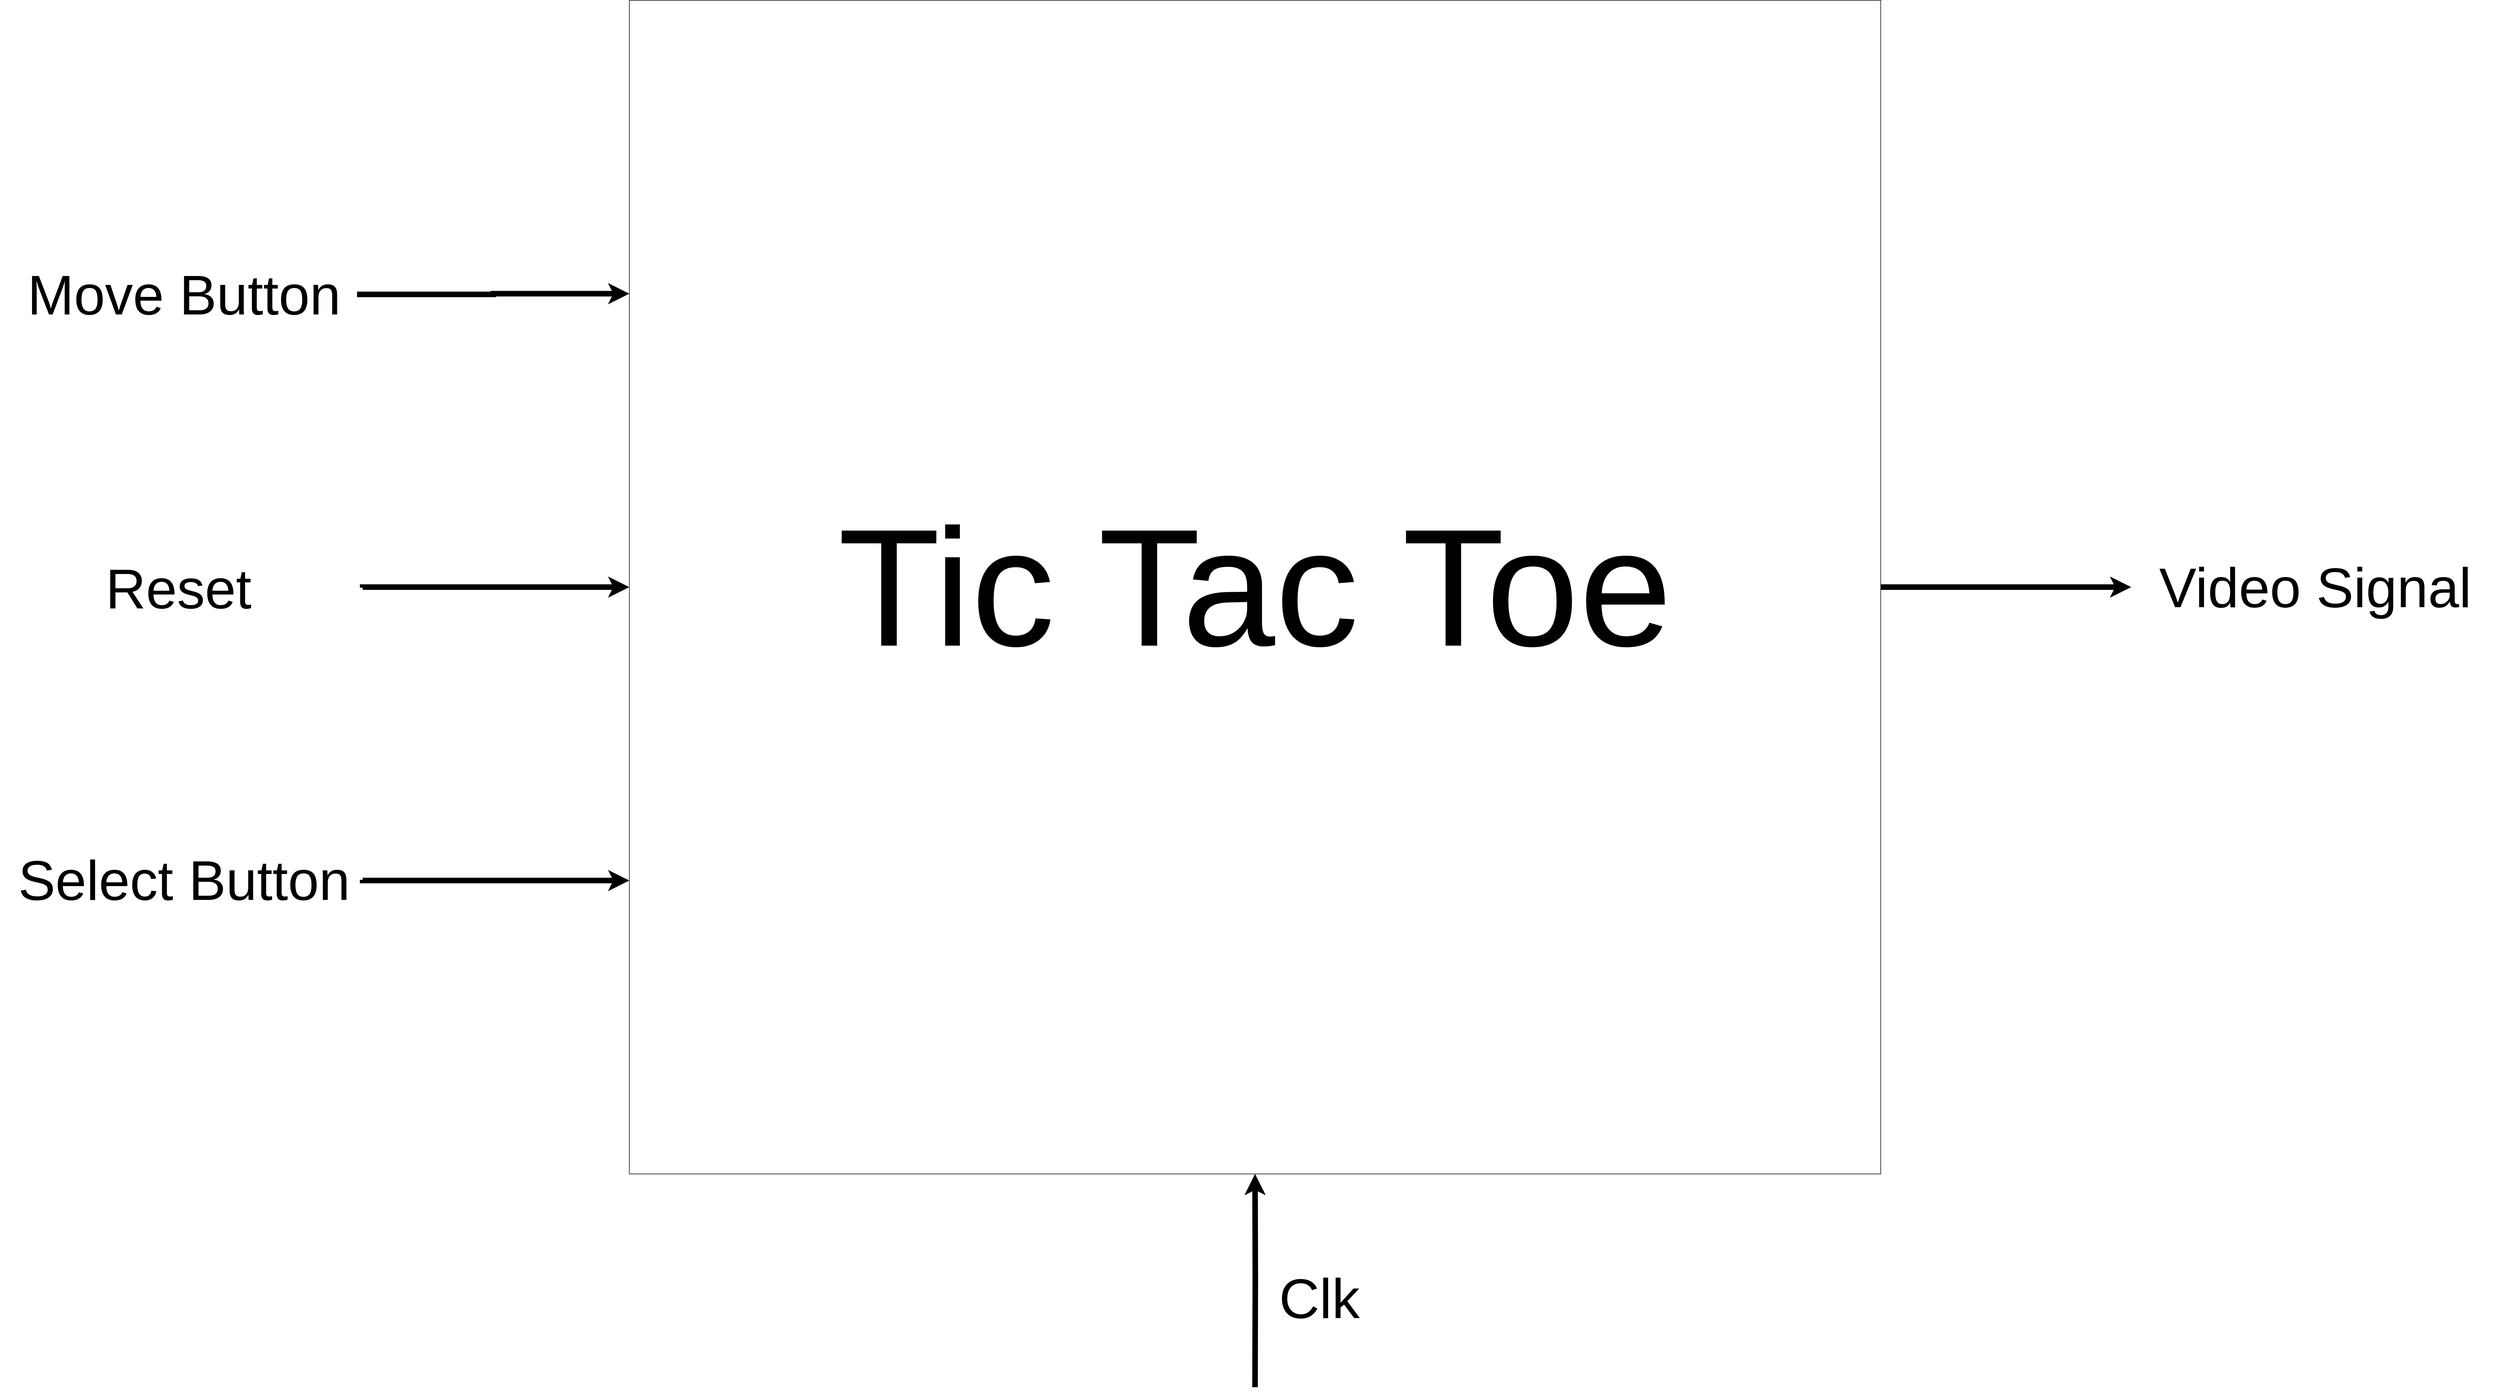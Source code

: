 <mxfile version="12.1.7" type="device" pages="5"><diagram name="Primer nivel" id="VRaEyKeMz-Fu94Q4F9TS"><mxGraphModel dx="1074" dy="954" grid="0" gridSize="10" guides="1" tooltips="1" connect="1" arrows="1" fold="1" page="1" pageScale="1" pageWidth="4681" pageHeight="3300" math="0" shadow="0"><root><mxCell id="SOp9lA0vpBO1WzthSjaa-0"/><mxCell id="SOp9lA0vpBO1WzthSjaa-1" parent="SOp9lA0vpBO1WzthSjaa-0"/><mxCell id="BSP01JWGfWCSpGZ7fyCF-0" style="edgeStyle=orthogonalEdgeStyle;rounded=0;orthogonalLoop=1;jettySize=auto;html=1;strokeWidth=10;" parent="SOp9lA0vpBO1WzthSjaa-1" target="SOp9lA0vpBO1WzthSjaa-2" edge="1"><mxGeometry relative="1" as="geometry"><mxPoint x="2329.5" y="3080" as="sourcePoint"/></mxGeometry></mxCell><mxCell id="SOp9lA0vpBO1WzthSjaa-2" value="&lt;font style=&quot;font-size: 300px&quot;&gt;Tic Tac Toe&lt;/font&gt;" style="rounded=0;whiteSpace=wrap;html=1;fontSize=144;" parent="SOp9lA0vpBO1WzthSjaa-1" vertex="1"><mxGeometry x="1208" y="592.5" width="2243" height="2105" as="geometry"/></mxCell><mxCell id="SOp9lA0vpBO1WzthSjaa-3" style="edgeStyle=orthogonalEdgeStyle;rounded=0;orthogonalLoop=1;jettySize=auto;html=1;exitX=1;exitY=0.5;exitDx=0;exitDy=0;entryX=0;entryY=0.25;entryDx=0;entryDy=0;strokeWidth=10;" parent="SOp9lA0vpBO1WzthSjaa-1" source="SOp9lA0vpBO1WzthSjaa-4" target="SOp9lA0vpBO1WzthSjaa-2" edge="1"><mxGeometry relative="1" as="geometry"/></mxCell><mxCell id="SOp9lA0vpBO1WzthSjaa-4" value="&lt;font style=&quot;font-size: 100px&quot;&gt;Move Button&lt;/font&gt;" style="text;html=1;strokeColor=none;fillColor=none;align=center;verticalAlign=middle;whiteSpace=wrap;rounded=0;" parent="SOp9lA0vpBO1WzthSjaa-1" vertex="1"><mxGeometry x="100" y="1030" width="620" height="180" as="geometry"/></mxCell><mxCell id="SOp9lA0vpBO1WzthSjaa-5" style="edgeStyle=orthogonalEdgeStyle;rounded=0;orthogonalLoop=1;jettySize=auto;html=1;exitX=1;exitY=0.5;exitDx=0;exitDy=0;entryX=0;entryY=0.75;entryDx=0;entryDy=0;strokeWidth=10;" parent="SOp9lA0vpBO1WzthSjaa-1" source="SOp9lA0vpBO1WzthSjaa-6" target="SOp9lA0vpBO1WzthSjaa-2" edge="1"><mxGeometry relative="1" as="geometry"><Array as="points"><mxPoint x="730" y="2172"/></Array></mxGeometry></mxCell><mxCell id="SOp9lA0vpBO1WzthSjaa-6" value="&lt;font style=&quot;font-size: 100px&quot;&gt;Select Button&lt;/font&gt;" style="text;html=1;strokeColor=none;fillColor=none;align=center;verticalAlign=middle;whiteSpace=wrap;rounded=0;" parent="SOp9lA0vpBO1WzthSjaa-1" vertex="1"><mxGeometry x="90" y="2080" width="640" height="180" as="geometry"/></mxCell><mxCell id="SOp9lA0vpBO1WzthSjaa-10" value="&lt;span style=&quot;font-size: 100px&quot;&gt;Video Signal&lt;/span&gt;" style="text;html=1;strokeColor=none;fillColor=none;align=center;verticalAlign=middle;whiteSpace=wrap;rounded=0;" parent="SOp9lA0vpBO1WzthSjaa-1" vertex="1"><mxGeometry x="3900" y="1496.5" width="660" height="297" as="geometry"/></mxCell><mxCell id="SOp9lA0vpBO1WzthSjaa-16" value="" style="endArrow=classic;html=1;entryX=0;entryY=0.5;entryDx=0;entryDy=0;exitX=1;exitY=0.5;exitDx=0;exitDy=0;strokeWidth=10;" parent="SOp9lA0vpBO1WzthSjaa-1" source="SOp9lA0vpBO1WzthSjaa-2" target="SOp9lA0vpBO1WzthSjaa-10" edge="1"><mxGeometry width="50" height="50" relative="1" as="geometry"><mxPoint x="3493" y="1005.0" as="sourcePoint"/><mxPoint x="3990" y="1005.0" as="targetPoint"/></mxGeometry></mxCell><mxCell id="UtkQeKkqPtYp-3TDzjrC-1" style="edgeStyle=orthogonalEdgeStyle;rounded=0;orthogonalLoop=1;jettySize=auto;html=1;entryX=0;entryY=0.5;entryDx=0;entryDy=0;strokeWidth=10;" parent="SOp9lA0vpBO1WzthSjaa-1" target="SOp9lA0vpBO1WzthSjaa-2" edge="1"><mxGeometry relative="1" as="geometry"><mxPoint x="730" y="1646" as="sourcePoint"/><mxPoint x="1058.429" y="1539.929" as="targetPoint"/><Array as="points"><mxPoint x="730" y="1645"/></Array></mxGeometry></mxCell><mxCell id="UtkQeKkqPtYp-3TDzjrC-2" value="&lt;font style=&quot;font-size: 100px&quot;&gt;Reset&lt;/font&gt;" style="text;html=1;strokeColor=none;fillColor=none;align=center;verticalAlign=middle;whiteSpace=wrap;rounded=0;" parent="SOp9lA0vpBO1WzthSjaa-1" vertex="1"><mxGeometry x="80" y="1557" width="640" height="180" as="geometry"/></mxCell><mxCell id="BSP01JWGfWCSpGZ7fyCF-1" value="&lt;font style=&quot;font-size: 100px&quot;&gt;Clk&lt;/font&gt;" style="text;html=1;strokeColor=none;fillColor=none;align=center;verticalAlign=middle;whiteSpace=wrap;rounded=0;" parent="SOp9lA0vpBO1WzthSjaa-1" vertex="1"><mxGeometry x="2340" y="2830" width="210" height="180" as="geometry"/></mxCell></root></mxGraphModel></diagram><diagram name="Segundo Nivel" id="94DlbC7KpUiSdcQvZ9me"><mxGraphModel dx="6390" dy="3045" grid="0" gridSize="10" guides="1" tooltips="1" connect="1" arrows="1" fold="1" page="1" pageScale="1" pageWidth="4681" pageHeight="3300" math="0" shadow="0"><root><mxCell id="M1Ep8YTPKcjuerVKR5_u-0"/><mxCell id="M1Ep8YTPKcjuerVKR5_u-1" parent="M1Ep8YTPKcjuerVKR5_u-0"/><mxCell id="M1Ep8YTPKcjuerVKR5_u-2" value="" style="rounded=0;whiteSpace=wrap;html=1;fontSize=144;" parent="M1Ep8YTPKcjuerVKR5_u-1" vertex="1"><mxGeometry x="1208" y="592.5" width="2243" height="2105" as="geometry"/></mxCell><mxCell id="1JXjkFLel-gmquJTv3-q-0" style="edgeStyle=orthogonalEdgeStyle;rounded=0;orthogonalLoop=1;jettySize=auto;html=1;exitX=0.5;exitY=1;exitDx=0;exitDy=0;strokeWidth=10;" parent="M1Ep8YTPKcjuerVKR5_u-1" source="M1Ep8YTPKcjuerVKR5_u-2" target="6IfvjfsNsSZOHB_yf66o-0" edge="1"><mxGeometry relative="1" as="geometry"><Array as="points"><mxPoint x="2329" y="2492"/><mxPoint x="2660" y="2492"/></Array></mxGeometry></mxCell><mxCell id="1JXjkFLel-gmquJTv3-q-1" style="edgeStyle=orthogonalEdgeStyle;rounded=0;orthogonalLoop=1;jettySize=auto;html=1;exitX=0.5;exitY=1;exitDx=0;exitDy=0;strokeWidth=10;entryX=0.5;entryY=1;entryDx=0;entryDy=0;" parent="M1Ep8YTPKcjuerVKR5_u-1" target="M1Ep8YTPKcjuerVKR5_u-2" edge="1"><mxGeometry relative="1" as="geometry"><mxPoint x="2328" y="3050" as="sourcePoint"/></mxGeometry></mxCell><mxCell id="AbiE15QeJ7ZhJ4Z1KMc1-4" style="edgeStyle=orthogonalEdgeStyle;rounded=0;orthogonalLoop=1;jettySize=auto;html=1;exitX=1;exitY=0.75;exitDx=0;exitDy=0;strokeWidth=10;" parent="M1Ep8YTPKcjuerVKR5_u-1" source="M1Ep8YTPKcjuerVKR5_u-2" edge="1"><mxGeometry relative="1" as="geometry"><mxPoint x="4020" y="2172" as="targetPoint"/></mxGeometry></mxCell><mxCell id="ZBT-AqMOobGxrO71q9_q-3" style="edgeStyle=orthogonalEdgeStyle;rounded=0;orthogonalLoop=1;jettySize=auto;html=1;exitX=0;exitY=0.5;exitDx=0;exitDy=0;entryX=0.25;entryY=1;entryDx=0;entryDy=0;strokeWidth=10;" parent="M1Ep8YTPKcjuerVKR5_u-1" source="M1Ep8YTPKcjuerVKR5_u-2" target="ZBT-AqMOobGxrO71q9_q-0" edge="1"><mxGeometry relative="1" as="geometry"><Array as="points"><mxPoint x="1540" y="1646"/></Array></mxGeometry></mxCell><mxCell id="6IfvjfsNsSZOHB_yf66o-8" style="edgeStyle=orthogonalEdgeStyle;rounded=0;orthogonalLoop=1;jettySize=auto;html=1;exitX=0;exitY=0.75;exitDx=0;exitDy=0;entryX=0.5;entryY=1;entryDx=0;entryDy=0;strokeWidth=10;" parent="M1Ep8YTPKcjuerVKR5_u-1" source="M1Ep8YTPKcjuerVKR5_u-2" target="ZBT-AqMOobGxrO71q9_q-0" edge="1"><mxGeometry relative="1" as="geometry"><Array as="points"><mxPoint x="1660" y="2172"/></Array></mxGeometry></mxCell><mxCell id="6IfvjfsNsSZOHB_yf66o-7" style="edgeStyle=orthogonalEdgeStyle;rounded=0;orthogonalLoop=1;jettySize=auto;html=1;exitX=0;exitY=0.25;exitDx=0;exitDy=0;entryX=0;entryY=0.5;entryDx=0;entryDy=0;strokeWidth=10;" parent="M1Ep8YTPKcjuerVKR5_u-1" source="M1Ep8YTPKcjuerVKR5_u-2" target="ZBT-AqMOobGxrO71q9_q-0" edge="1"><mxGeometry relative="1" as="geometry"><Array as="points"><mxPoint x="1240" y="1118"/></Array></mxGeometry></mxCell><mxCell id="M1Ep8YTPKcjuerVKR5_u-3" style="edgeStyle=orthogonalEdgeStyle;rounded=0;orthogonalLoop=1;jettySize=auto;html=1;exitX=1;exitY=0.5;exitDx=0;exitDy=0;entryX=0;entryY=0.25;entryDx=0;entryDy=0;strokeWidth=10;" parent="M1Ep8YTPKcjuerVKR5_u-1" source="M1Ep8YTPKcjuerVKR5_u-4" target="M1Ep8YTPKcjuerVKR5_u-2" edge="1"><mxGeometry relative="1" as="geometry"/></mxCell><mxCell id="M1Ep8YTPKcjuerVKR5_u-4" value="&lt;font style=&quot;font-size: 100px&quot;&gt;Move Button&lt;/font&gt;" style="text;html=1;strokeColor=none;fillColor=none;align=center;verticalAlign=middle;whiteSpace=wrap;rounded=0;" parent="M1Ep8YTPKcjuerVKR5_u-1" vertex="1"><mxGeometry x="100" y="1030" width="620" height="180" as="geometry"/></mxCell><mxCell id="M1Ep8YTPKcjuerVKR5_u-5" style="edgeStyle=orthogonalEdgeStyle;rounded=0;orthogonalLoop=1;jettySize=auto;html=1;exitX=1;exitY=0.5;exitDx=0;exitDy=0;entryX=0;entryY=0.75;entryDx=0;entryDy=0;strokeWidth=10;" parent="M1Ep8YTPKcjuerVKR5_u-1" source="M1Ep8YTPKcjuerVKR5_u-6" target="M1Ep8YTPKcjuerVKR5_u-2" edge="1"><mxGeometry relative="1" as="geometry"/></mxCell><mxCell id="M1Ep8YTPKcjuerVKR5_u-6" value="&lt;font style=&quot;font-size: 100px&quot;&gt;Select Button&lt;/font&gt;" style="text;html=1;strokeColor=none;fillColor=none;align=center;verticalAlign=middle;whiteSpace=wrap;rounded=0;" parent="M1Ep8YTPKcjuerVKR5_u-1" vertex="1"><mxGeometry x="90" y="2080" width="640" height="180" as="geometry"/></mxCell><mxCell id="M1Ep8YTPKcjuerVKR5_u-7" value="&lt;span style=&quot;font-size: 100px&quot;&gt;Color Signal&lt;/span&gt;" style="text;html=1;strokeColor=none;fillColor=none;align=center;verticalAlign=middle;whiteSpace=wrap;rounded=0;" parent="M1Ep8YTPKcjuerVKR5_u-1" vertex="1"><mxGeometry x="3590" y="881.5" width="660" height="297" as="geometry"/></mxCell><mxCell id="M1Ep8YTPKcjuerVKR5_u-8" value="" style="endArrow=classic;html=1;exitX=1;exitY=0.25;exitDx=0;exitDy=0;strokeWidth=10;" parent="M1Ep8YTPKcjuerVKR5_u-1" source="M1Ep8YTPKcjuerVKR5_u-2" edge="1"><mxGeometry width="50" height="50" relative="1" as="geometry"><mxPoint x="3493" y="1005.0" as="sourcePoint"/><mxPoint x="4020" y="1119" as="targetPoint"/></mxGeometry></mxCell><mxCell id="6IfvjfsNsSZOHB_yf66o-1" style="edgeStyle=orthogonalEdgeStyle;rounded=0;orthogonalLoop=1;jettySize=auto;html=1;exitX=1;exitY=0.5;exitDx=0;exitDy=0;entryX=1;entryY=0.75;entryDx=0;entryDy=0;strokeWidth=10;" parent="M1Ep8YTPKcjuerVKR5_u-1" source="6IfvjfsNsSZOHB_yf66o-0" target="M1Ep8YTPKcjuerVKR5_u-2" edge="1"><mxGeometry relative="1" as="geometry"><Array as="points"><mxPoint x="3091" y="2171"/><mxPoint x="3170" y="2171"/></Array></mxGeometry></mxCell><mxCell id="AbiE15QeJ7ZhJ4Z1KMc1-2" style="edgeStyle=orthogonalEdgeStyle;rounded=0;orthogonalLoop=1;jettySize=auto;html=1;exitX=0.5;exitY=0;exitDx=0;exitDy=0;entryX=0.5;entryY=1;entryDx=0;entryDy=0;strokeWidth=10;" parent="M1Ep8YTPKcjuerVKR5_u-1" source="6IfvjfsNsSZOHB_yf66o-0" target="6IfvjfsNsSZOHB_yf66o-2" edge="1"><mxGeometry relative="1" as="geometry"/></mxCell><mxCell id="6IfvjfsNsSZOHB_yf66o-0" value="&lt;font style=&quot;font-size: 72px&quot;&gt;Video Controller&lt;/font&gt;" style="rounded=0;whiteSpace=wrap;html=1;" parent="M1Ep8YTPKcjuerVKR5_u-1" vertex="1"><mxGeometry x="2380" y="2020" width="560" height="296" as="geometry"/></mxCell><mxCell id="AbiE15QeJ7ZhJ4Z1KMc1-1" style="edgeStyle=orthogonalEdgeStyle;rounded=0;orthogonalLoop=1;jettySize=auto;html=1;exitX=1;exitY=0.5;exitDx=0;exitDy=0;entryX=1;entryY=0.25;entryDx=0;entryDy=0;strokeWidth=10;" parent="M1Ep8YTPKcjuerVKR5_u-1" source="6IfvjfsNsSZOHB_yf66o-2" target="M1Ep8YTPKcjuerVKR5_u-2" edge="1"><mxGeometry relative="1" as="geometry"><Array as="points"><mxPoint x="2912" y="1652"/><mxPoint x="3092" y="1652"/><mxPoint x="3092" y="1120"/></Array></mxGeometry></mxCell><mxCell id="6IfvjfsNsSZOHB_yf66o-2" value="&lt;font style=&quot;font-size: 72px&quot;&gt;Renderer&lt;/font&gt;" style="rounded=0;whiteSpace=wrap;html=1;" parent="M1Ep8YTPKcjuerVKR5_u-1" vertex="1"><mxGeometry x="2407.5" y="1499.5" width="505" height="296" as="geometry"/></mxCell><mxCell id="6IfvjfsNsSZOHB_yf66o-5" style="edgeStyle=orthogonalEdgeStyle;rounded=0;orthogonalLoop=1;jettySize=auto;html=1;exitX=0.5;exitY=1;exitDx=0;exitDy=0;entryX=0.5;entryY=0;entryDx=0;entryDy=0;strokeWidth=10;" parent="M1Ep8YTPKcjuerVKR5_u-1" source="6IfvjfsNsSZOHB_yf66o-4" target="6IfvjfsNsSZOHB_yf66o-2" edge="1"><mxGeometry relative="1" as="geometry"/></mxCell><mxCell id="P1omPUbaj4wz6Y7b0SMf-0" style="edgeStyle=orthogonalEdgeStyle;rounded=0;orthogonalLoop=1;jettySize=auto;html=1;exitX=0.5;exitY=1;exitDx=0;exitDy=0;strokeWidth=10;entryX=0.25;entryY=1;entryDx=0;entryDy=0;" parent="M1Ep8YTPKcjuerVKR5_u-1" source="M1Ep8YTPKcjuerVKR5_u-2" target="6IfvjfsNsSZOHB_yf66o-4" edge="1"><mxGeometry relative="1" as="geometry"><mxPoint x="2330" y="2690" as="sourcePoint"/><Array as="points"><mxPoint x="2329" y="1400"/><mxPoint x="2525" y="1400"/></Array></mxGeometry></mxCell><mxCell id="6IfvjfsNsSZOHB_yf66o-4" value="&lt;span style=&quot;font-size: 72px&quot;&gt;Game Logic&lt;/span&gt;" style="rounded=0;whiteSpace=wrap;html=1;" parent="M1Ep8YTPKcjuerVKR5_u-1" vertex="1"><mxGeometry x="2390" y="970" width="540" height="296" as="geometry"/></mxCell><mxCell id="t1zaIUHRkHq5p40EgM4k-0" value="&lt;font style=&quot;font-size: 150px&quot;&gt;Tic Tac Toe&lt;/font&gt;" style="text;html=1;strokeColor=none;fillColor=none;align=center;verticalAlign=middle;whiteSpace=wrap;rounded=0;" parent="M1Ep8YTPKcjuerVKR5_u-1" vertex="1"><mxGeometry x="1240" y="630" width="770" height="180" as="geometry"/></mxCell><mxCell id="BUmUNl3nb3OePVwGi5zj-1" style="edgeStyle=orthogonalEdgeStyle;rounded=0;orthogonalLoop=1;jettySize=auto;html=1;entryX=0;entryY=0.5;entryDx=0;entryDy=0;strokeWidth=10;" parent="M1Ep8YTPKcjuerVKR5_u-1" target="M1Ep8YTPKcjuerVKR5_u-2" edge="1"><mxGeometry relative="1" as="geometry"><mxPoint x="720" y="1645" as="sourcePoint"/><mxPoint x="1196" y="1648" as="targetPoint"/><Array as="points"><mxPoint x="720" y="1645"/></Array></mxGeometry></mxCell><mxCell id="BUmUNl3nb3OePVwGi5zj-2" value="&lt;font style=&quot;font-size: 100px&quot;&gt;Reset&lt;/font&gt;" style="text;html=1;strokeColor=none;fillColor=none;align=center;verticalAlign=middle;whiteSpace=wrap;rounded=0;" parent="M1Ep8YTPKcjuerVKR5_u-1" vertex="1"><mxGeometry x="90" y="1559.5" width="620" height="180" as="geometry"/></mxCell><mxCell id="AbiE15QeJ7ZhJ4Z1KMc1-5" value="&lt;span style=&quot;font-size: 100px&quot;&gt;Sync Signal&lt;/span&gt;" style="text;html=1;strokeColor=none;fillColor=none;align=center;verticalAlign=middle;whiteSpace=wrap;rounded=0;" parent="M1Ep8YTPKcjuerVKR5_u-1" vertex="1"><mxGeometry x="3590" y="1873.5" width="660" height="297" as="geometry"/></mxCell><mxCell id="ZBT-AqMOobGxrO71q9_q-4" style="edgeStyle=orthogonalEdgeStyle;rounded=0;orthogonalLoop=1;jettySize=auto;html=1;exitX=1;exitY=0.25;exitDx=0;exitDy=0;entryX=0;entryY=0.25;entryDx=0;entryDy=0;strokeWidth=10;" parent="M1Ep8YTPKcjuerVKR5_u-1" source="ZBT-AqMOobGxrO71q9_q-0" target="6IfvjfsNsSZOHB_yf66o-4" edge="1"><mxGeometry relative="1" as="geometry"><Array as="points"><mxPoint x="1990" y="1043"/><mxPoint x="1990" y="1043"/></Array></mxGeometry></mxCell><mxCell id="ZBT-AqMOobGxrO71q9_q-5" style="edgeStyle=orthogonalEdgeStyle;rounded=0;orthogonalLoop=1;jettySize=auto;html=1;exitX=1;exitY=0.5;exitDx=0;exitDy=0;entryX=0;entryY=0.5;entryDx=0;entryDy=0;strokeWidth=10;" parent="M1Ep8YTPKcjuerVKR5_u-1" source="ZBT-AqMOobGxrO71q9_q-0" target="6IfvjfsNsSZOHB_yf66o-4" edge="1"><mxGeometry relative="1" as="geometry"/></mxCell><mxCell id="ZBT-AqMOobGxrO71q9_q-6" style="edgeStyle=orthogonalEdgeStyle;rounded=0;orthogonalLoop=1;jettySize=auto;html=1;exitX=1;exitY=0.75;exitDx=0;exitDy=0;entryX=0;entryY=0.75;entryDx=0;entryDy=0;strokeWidth=10;" parent="M1Ep8YTPKcjuerVKR5_u-1" source="ZBT-AqMOobGxrO71q9_q-0" target="6IfvjfsNsSZOHB_yf66o-4" edge="1"><mxGeometry relative="1" as="geometry"><Array as="points"><mxPoint x="2110" y="1190"/><mxPoint x="2110" y="1190"/></Array></mxGeometry></mxCell><mxCell id="ZBT-AqMOobGxrO71q9_q-0" value="&lt;span style=&quot;font-size: 72px&quot;&gt;Signal Adapter&lt;/span&gt;" style="rounded=0;whiteSpace=wrap;html=1;" parent="M1Ep8YTPKcjuerVKR5_u-1" vertex="1"><mxGeometry x="1420" y="970" width="481" height="296" as="geometry"/></mxCell><mxCell id="1JXjkFLel-gmquJTv3-q-2" value="&lt;font style=&quot;font-size: 100px&quot;&gt;Clk&lt;/font&gt;" style="text;html=1;strokeColor=none;fillColor=none;align=center;verticalAlign=middle;whiteSpace=wrap;rounded=0;" parent="M1Ep8YTPKcjuerVKR5_u-1" vertex="1"><mxGeometry x="2340" y="2810" width="240" height="180" as="geometry"/></mxCell></root></mxGraphModel></diagram><diagram id="coCTTtvEyfq7xcl68fyD" name="Tercer nivel"><mxGraphModel dx="3068" dy="4644" grid="0" gridSize="10" guides="1" tooltips="1" connect="1" arrows="1" fold="1" page="1" pageScale="1" pageWidth="4681" pageHeight="3300" math="0" shadow="0"><root><mxCell id="0"/><mxCell id="1" parent="0"/><mxCell id="xTpDWVO861f5GrO5vGNg-36" style="edgeStyle=orthogonalEdgeStyle;rounded=0;jumpStyle=arc;orthogonalLoop=1;jettySize=auto;html=1;exitX=1;exitY=0.5;exitDx=0;exitDy=0;endArrow=classic;endFill=1;strokeColor=#000000;strokeWidth=5;" parent="1" source="Yf2xwnD51V_t7BP4gCtl-1" edge="1"><mxGeometry relative="1" as="geometry"><mxPoint x="3820" y="1440" as="targetPoint"/><Array as="points"><mxPoint x="3680" y="1650"/><mxPoint x="3680" y="1440"/><mxPoint x="3820" y="1440"/></Array></mxGeometry></mxCell><mxCell id="xTpDWVO861f5GrO5vGNg-37" style="edgeStyle=orthogonalEdgeStyle;rounded=0;jumpStyle=arc;orthogonalLoop=1;jettySize=auto;html=1;exitX=1;exitY=0.5;exitDx=0;exitDy=0;endArrow=classic;endFill=1;strokeColor=#000000;strokeWidth=5;" parent="1" source="Yf2xwnD51V_t7BP4gCtl-1" edge="1"><mxGeometry relative="1" as="geometry"><mxPoint x="3820" y="1650" as="targetPoint"/></mxGeometry></mxCell><mxCell id="xTpDWVO861f5GrO5vGNg-38" style="edgeStyle=orthogonalEdgeStyle;rounded=0;jumpStyle=arc;orthogonalLoop=1;jettySize=auto;html=1;exitX=1;exitY=0.5;exitDx=0;exitDy=0;endArrow=classic;endFill=1;strokeColor=#000000;strokeWidth=5;" parent="1" source="Yf2xwnD51V_t7BP4gCtl-1" edge="1"><mxGeometry relative="1" as="geometry"><mxPoint x="3820" y="1880" as="targetPoint"/><Array as="points"><mxPoint x="3680" y="1649"/><mxPoint x="3680" y="1880"/></Array></mxGeometry></mxCell><mxCell id="Yf2xwnD51V_t7BP4gCtl-1" value="" style="rounded=0;whiteSpace=wrap;html=1;fontSize=144;" parent="1" vertex="1"><mxGeometry x="1290" y="597" width="2243" height="2105" as="geometry"/></mxCell><mxCell id="Yf2xwnD51V_t7BP4gCtl-18" value="" style="rounded=0;whiteSpace=wrap;html=1;dashed=1;strokeWidth=12;" parent="1" vertex="1"><mxGeometry x="2020" y="1320" width="1170" height="630" as="geometry"/></mxCell><mxCell id="xTpDWVO861f5GrO5vGNg-3" style="edgeStyle=orthogonalEdgeStyle;rounded=0;orthogonalLoop=1;jettySize=auto;html=1;exitX=0.25;exitY=0;exitDx=0;exitDy=0;entryX=0.25;entryY=0;entryDx=0;entryDy=0;strokeWidth=4;" parent="1" source="Yf2xwnD51V_t7BP4gCtl-18" target="VHKWjwyOXUemPoOzeo9Z-19" edge="1"><mxGeometry relative="1" as="geometry"><Array as="points"><mxPoint x="2312" y="1350"/><mxPoint x="2313" y="1350"/><mxPoint x="2313" y="1360"/><mxPoint x="2161" y="1360"/></Array></mxGeometry></mxCell><mxCell id="xTpDWVO861f5GrO5vGNg-4" style="edgeStyle=orthogonalEdgeStyle;rounded=0;orthogonalLoop=1;jettySize=auto;html=1;exitX=0.25;exitY=0;exitDx=0;exitDy=0;entryX=0.5;entryY=0;entryDx=0;entryDy=0;strokeWidth=4;" parent="1" source="Yf2xwnD51V_t7BP4gCtl-18" target="VHKWjwyOXUemPoOzeo9Z-21" edge="1"><mxGeometry relative="1" as="geometry"><Array as="points"><mxPoint x="2313" y="1320"/><mxPoint x="2313" y="1360"/><mxPoint x="2605" y="1360"/></Array></mxGeometry></mxCell><mxCell id="xTpDWVO861f5GrO5vGNg-5" style="edgeStyle=orthogonalEdgeStyle;rounded=0;orthogonalLoop=1;jettySize=auto;html=1;exitX=0.25;exitY=0;exitDx=0;exitDy=0;strokeWidth=4;" parent="1" source="Yf2xwnD51V_t7BP4gCtl-18" target="VHKWjwyOXUemPoOzeo9Z-20" edge="1"><mxGeometry relative="1" as="geometry"><Array as="points"><mxPoint x="2313" y="1320"/><mxPoint x="2313" y="1360"/><mxPoint x="2977" y="1360"/></Array></mxGeometry></mxCell><mxCell id="VHKWjwyOXUemPoOzeo9Z-5" style="edgeStyle=orthogonalEdgeStyle;rounded=0;orthogonalLoop=1;jettySize=auto;html=1;exitX=1;exitY=0.5;exitDx=0;exitDy=0;strokeWidth=4;entryX=0;entryY=0.5;entryDx=0;entryDy=0;" parent="1" source="Yf2xwnD51V_t7BP4gCtl-16" target="VHKWjwyOXUemPoOzeo9Z-15" edge="1"><mxGeometry relative="1" as="geometry"><mxPoint x="3820" y="2308.333" as="targetPoint"/><Array as="points"><mxPoint x="3505" y="2309"/><mxPoint x="3505" y="2229"/></Array></mxGeometry></mxCell><mxCell id="VHKWjwyOXUemPoOzeo9Z-8" style="edgeStyle=orthogonalEdgeStyle;rounded=0;orthogonalLoop=1;jettySize=auto;html=1;exitX=1;exitY=0.75;exitDx=0;exitDy=0;strokeWidth=4;entryX=0;entryY=0.5;entryDx=0;entryDy=0;" parent="1" source="Yf2xwnD51V_t7BP4gCtl-16" target="VHKWjwyOXUemPoOzeo9Z-13" edge="1"><mxGeometry relative="1" as="geometry"><mxPoint x="3820" y="2461" as="targetPoint"/></mxGeometry></mxCell><mxCell id="Yf2xwnD51V_t7BP4gCtl-16" value="" style="rounded=0;whiteSpace=wrap;html=1;dashed=1;strokeWidth=12;" parent="1" vertex="1"><mxGeometry x="2020" y="2004" width="1170" height="610" as="geometry"/></mxCell><mxCell id="XLUqIxZkehhzFlqWlkEk-40" style="rounded=0;orthogonalLoop=1;jettySize=auto;html=1;entryX=0.5;entryY=1;entryDx=0;entryDy=0;strokeWidth=4;exitX=0.335;exitY=0.999;exitDx=0;exitDy=0;exitPerimeter=0;edgeStyle=orthogonalEdgeStyle;" parent="1" source="Yf2xwnD51V_t7BP4gCtl-16" target="XLUqIxZkehhzFlqWlkEk-39" edge="1"><mxGeometry relative="1" as="geometry"><mxPoint x="2411" y="2610" as="sourcePoint"/></mxGeometry></mxCell><mxCell id="Yf2xwnD51V_t7BP4gCtl-21" value="" style="rounded=0;whiteSpace=wrap;html=1;dashed=1;strokeWidth=12;" parent="1" vertex="1"><mxGeometry x="2023" y="630" width="1167" height="636" as="geometry"/></mxCell><mxCell id="XLUqIxZkehhzFlqWlkEk-12" style="edgeStyle=orthogonalEdgeStyle;rounded=0;orthogonalLoop=1;jettySize=auto;html=1;exitX=0;exitY=0.75;exitDx=0;exitDy=0;entryX=0.5;entryY=1;entryDx=0;entryDy=0;strokeWidth=4;" parent="1" source="Yf2xwnD51V_t7BP4gCtl-21" target="XLUqIxZkehhzFlqWlkEk-5" edge="1"><mxGeometry relative="1" as="geometry"><Array as="points"><mxPoint x="2273" y="1107"/></Array></mxGeometry></mxCell><mxCell id="rqXN9gNARoFwMRS-FG2y-10" value="&lt;font style=&quot;font-size: 72px&quot;&gt;Game Logic&lt;/font&gt;" style="text;html=1;strokeColor=none;fillColor=none;align=center;verticalAlign=middle;whiteSpace=wrap;rounded=0;dashed=1;" parent="1" vertex="1"><mxGeometry x="2900" y="641" width="280" height="171" as="geometry"/></mxCell><mxCell id="Yf2xwnD51V_t7BP4gCtl-3" style="edgeStyle=orthogonalEdgeStyle;rounded=0;orthogonalLoop=1;jettySize=auto;html=1;strokeWidth=10;entryX=0.335;entryY=1.01;entryDx=0;entryDy=0;entryPerimeter=0;" parent="1" target="Yf2xwnD51V_t7BP4gCtl-16" edge="1"><mxGeometry relative="1" as="geometry"><mxPoint x="2412" y="3050" as="sourcePoint"/><mxPoint x="2329" y="2698" as="targetPoint"/><Array as="points"/></mxGeometry></mxCell><mxCell id="Yf2xwnD51V_t7BP4gCtl-5" style="edgeStyle=orthogonalEdgeStyle;rounded=0;orthogonalLoop=1;jettySize=auto;html=1;exitX=0;exitY=0.5;exitDx=0;exitDy=0;entryX=0.5;entryY=1;entryDx=0;entryDy=0;strokeWidth=10;" parent="1" source="Yf2xwnD51V_t7BP4gCtl-1" target="Yf2xwnD51V_t7BP4gCtl-29" edge="1"><mxGeometry relative="1" as="geometry"><Array as="points"><mxPoint x="1290" y="1647"/><mxPoint x="1560" y="1647"/></Array></mxGeometry></mxCell><mxCell id="Yf2xwnD51V_t7BP4gCtl-6" style="edgeStyle=orthogonalEdgeStyle;rounded=0;orthogonalLoop=1;jettySize=auto;html=1;exitX=0;exitY=0.75;exitDx=0;exitDy=0;entryX=0.75;entryY=1;entryDx=0;entryDy=0;strokeWidth=10;" parent="1" source="Yf2xwnD51V_t7BP4gCtl-1" target="Yf2xwnD51V_t7BP4gCtl-29" edge="1"><mxGeometry relative="1" as="geometry"><Array as="points"><mxPoint x="1290" y="2172"/><mxPoint x="1680" y="2172"/></Array></mxGeometry></mxCell><mxCell id="Yf2xwnD51V_t7BP4gCtl-7" style="edgeStyle=orthogonalEdgeStyle;rounded=0;orthogonalLoop=1;jettySize=auto;html=1;exitX=0;exitY=0.25;exitDx=0;exitDy=0;entryX=0.25;entryY=1;entryDx=0;entryDy=0;strokeWidth=10;" parent="1" source="Yf2xwnD51V_t7BP4gCtl-1" target="Yf2xwnD51V_t7BP4gCtl-29" edge="1"><mxGeometry relative="1" as="geometry"><Array as="points"><mxPoint x="1290" y="1120"/><mxPoint x="1440" y="1120"/></Array></mxGeometry></mxCell><mxCell id="Yf2xwnD51V_t7BP4gCtl-8" style="edgeStyle=orthogonalEdgeStyle;rounded=0;orthogonalLoop=1;jettySize=auto;html=1;exitX=1;exitY=0.512;exitDx=0;exitDy=0;entryX=0;entryY=0.25;entryDx=0;entryDy=0;strokeWidth=10;exitPerimeter=0;" parent="1" source="Yf2xwnD51V_t7BP4gCtl-9" target="Yf2xwnD51V_t7BP4gCtl-1" edge="1"><mxGeometry relative="1" as="geometry"><Array as="points"><mxPoint x="720" y="1123"/></Array></mxGeometry></mxCell><mxCell id="Yf2xwnD51V_t7BP4gCtl-9" value="&lt;font style=&quot;font-size: 100px&quot;&gt;Move Button&lt;/font&gt;" style="text;html=1;strokeColor=none;fillColor=none;align=center;verticalAlign=middle;whiteSpace=wrap;rounded=0;" parent="1" vertex="1"><mxGeometry x="100" y="1030" width="620" height="180" as="geometry"/></mxCell><mxCell id="Yf2xwnD51V_t7BP4gCtl-10" style="edgeStyle=orthogonalEdgeStyle;rounded=0;orthogonalLoop=1;jettySize=auto;html=1;exitX=1;exitY=0.5;exitDx=0;exitDy=0;entryX=0;entryY=0.75;entryDx=0;entryDy=0;strokeWidth=10;" parent="1" source="Yf2xwnD51V_t7BP4gCtl-11" target="Yf2xwnD51V_t7BP4gCtl-1" edge="1"><mxGeometry relative="1" as="geometry"><Array as="points"><mxPoint x="730" y="2176"/></Array></mxGeometry></mxCell><mxCell id="Yf2xwnD51V_t7BP4gCtl-11" value="&lt;font style=&quot;font-size: 100px&quot;&gt;Select Button&lt;/font&gt;" style="text;html=1;strokeColor=none;fillColor=none;align=center;verticalAlign=middle;whiteSpace=wrap;rounded=0;" parent="1" vertex="1"><mxGeometry x="90" y="2080" width="640" height="180" as="geometry"/></mxCell><mxCell id="XLUqIxZkehhzFlqWlkEk-1" style="edgeStyle=orthogonalEdgeStyle;rounded=0;orthogonalLoop=1;jettySize=auto;html=1;exitX=0.25;exitY=0;exitDx=0;exitDy=0;entryX=0.25;entryY=1;entryDx=0;entryDy=0;strokeWidth=5;" parent="1" source="Yf2xwnD51V_t7BP4gCtl-16" target="Yf2xwnD51V_t7BP4gCtl-18" edge="1"><mxGeometry relative="1" as="geometry"/></mxCell><mxCell id="Yf2xwnD51V_t7BP4gCtl-20" style="edgeStyle=orthogonalEdgeStyle;rounded=0;orthogonalLoop=1;jettySize=auto;html=1;exitX=0.5;exitY=1;exitDx=0;exitDy=0;strokeWidth=10;entryX=0;entryY=0.75;entryDx=0;entryDy=0;" parent="1" source="Yf2xwnD51V_t7BP4gCtl-1" target="Yf2xwnD51V_t7BP4gCtl-21" edge="1"><mxGeometry relative="1" as="geometry"><mxPoint x="2330" y="2690" as="sourcePoint"/><Array as="points"><mxPoint x="2412" y="2670"/><mxPoint x="1870" y="2670"/><mxPoint x="1870" y="1107"/></Array></mxGeometry></mxCell><mxCell id="XLUqIxZkehhzFlqWlkEk-3" style="edgeStyle=orthogonalEdgeStyle;rounded=0;orthogonalLoop=1;jettySize=auto;html=1;exitX=0.25;exitY=1;exitDx=0;exitDy=0;entryX=0.25;entryY=0;entryDx=0;entryDy=0;strokeWidth=5;" parent="1" source="Yf2xwnD51V_t7BP4gCtl-21" target="Yf2xwnD51V_t7BP4gCtl-18" edge="1"><mxGeometry relative="1" as="geometry"/></mxCell><mxCell id="XLUqIxZkehhzFlqWlkEk-4" style="edgeStyle=orthogonalEdgeStyle;rounded=0;orthogonalLoop=1;jettySize=auto;html=1;exitX=0.75;exitY=1;exitDx=0;exitDy=0;entryX=0.75;entryY=0;entryDx=0;entryDy=0;strokeWidth=5;" parent="1" source="Yf2xwnD51V_t7BP4gCtl-21" target="Yf2xwnD51V_t7BP4gCtl-18" edge="1"><mxGeometry relative="1" as="geometry"/></mxCell><mxCell id="XLUqIxZkehhzFlqWlkEk-6" style="edgeStyle=orthogonalEdgeStyle;rounded=0;orthogonalLoop=1;jettySize=auto;html=1;exitX=0;exitY=0.25;exitDx=0;exitDy=0;entryX=0;entryY=0.25;entryDx=0;entryDy=0;strokeWidth=4;" parent="1" source="Yf2xwnD51V_t7BP4gCtl-21" target="XLUqIxZkehhzFlqWlkEk-5" edge="1"><mxGeometry relative="1" as="geometry"><Array as="points"><mxPoint x="2050" y="789"/><mxPoint x="2050" y="717"/></Array></mxGeometry></mxCell><mxCell id="Yf2xwnD51V_t7BP4gCtl-23" style="edgeStyle=orthogonalEdgeStyle;rounded=0;orthogonalLoop=1;jettySize=auto;html=1;entryX=0;entryY=0.5;entryDx=0;entryDy=0;strokeWidth=10;" parent="1" target="Yf2xwnD51V_t7BP4gCtl-1" edge="1"><mxGeometry relative="1" as="geometry"><mxPoint x="720" y="1646.667" as="sourcePoint"/><mxPoint x="1196" y="1648" as="targetPoint"/><Array as="points"><mxPoint x="720" y="1650"/></Array></mxGeometry></mxCell><mxCell id="Yf2xwnD51V_t7BP4gCtl-24" value="&lt;font style=&quot;font-size: 100px&quot;&gt;Reset&lt;/font&gt;" style="text;html=1;strokeColor=none;fillColor=none;align=center;verticalAlign=middle;whiteSpace=wrap;rounded=0;" parent="1" vertex="1"><mxGeometry x="90" y="1559.5" width="620" height="180" as="geometry"/></mxCell><mxCell id="Yf2xwnD51V_t7BP4gCtl-25" value="&lt;font style=&quot;font-size: 72px&quot;&gt;VGA_VS&lt;/font&gt;" style="text;html=1;strokeColor=none;fillColor=none;align=center;verticalAlign=middle;whiteSpace=wrap;rounded=0;" parent="1" vertex="1"><mxGeometry x="3820" y="2080" width="310" height="101" as="geometry"/></mxCell><mxCell id="Yf2xwnD51V_t7BP4gCtl-26" style="edgeStyle=orthogonalEdgeStyle;rounded=0;orthogonalLoop=1;jettySize=auto;html=1;exitX=1;exitY=0.25;exitDx=0;exitDy=0;entryX=0;entryY=0.25;entryDx=0;entryDy=0;strokeWidth=10;" parent="1" source="Yf2xwnD51V_t7BP4gCtl-29" target="Yf2xwnD51V_t7BP4gCtl-21" edge="1"><mxGeometry relative="1" as="geometry"><Array as="points"><mxPoint x="1801" y="789"/></Array></mxGeometry></mxCell><mxCell id="XLUqIxZkehhzFlqWlkEk-8" style="edgeStyle=orthogonalEdgeStyle;rounded=0;orthogonalLoop=1;jettySize=auto;html=1;exitX=1;exitY=0.5;exitDx=0;exitDy=0;entryX=-0.003;entryY=0.365;entryDx=0;entryDy=0;entryPerimeter=0;strokeWidth=10;" parent="1" source="Yf2xwnD51V_t7BP4gCtl-29" target="Yf2xwnD51V_t7BP4gCtl-21" edge="1"><mxGeometry relative="1" as="geometry"/></mxCell><mxCell id="XLUqIxZkehhzFlqWlkEk-9" style="edgeStyle=orthogonalEdgeStyle;rounded=0;orthogonalLoop=1;jettySize=auto;html=1;entryX=0.25;entryY=1;entryDx=0;entryDy=0;strokeWidth=4;" parent="1" target="XLUqIxZkehhzFlqWlkEk-5" edge="1"><mxGeometry relative="1" as="geometry"><mxPoint x="2020" y="936" as="sourcePoint"/></mxGeometry></mxCell><mxCell id="XLUqIxZkehhzFlqWlkEk-10" style="edgeStyle=orthogonalEdgeStyle;rounded=0;orthogonalLoop=1;jettySize=auto;html=1;exitX=1;exitY=0.75;exitDx=0;exitDy=0;strokeWidth=10;" parent="1" source="Yf2xwnD51V_t7BP4gCtl-29" edge="1"><mxGeometry relative="1" as="geometry"><mxPoint x="2020" y="936" as="targetPoint"/></mxGeometry></mxCell><mxCell id="XLUqIxZkehhzFlqWlkEk-11" style="edgeStyle=orthogonalEdgeStyle;rounded=0;orthogonalLoop=1;jettySize=auto;html=1;entryX=0;entryY=0.75;entryDx=0;entryDy=0;strokeWidth=4;exitX=-0.001;exitY=0.364;exitDx=0;exitDy=0;exitPerimeter=0;" parent="1" source="Yf2xwnD51V_t7BP4gCtl-21" target="XLUqIxZkehhzFlqWlkEk-5" edge="1"><mxGeometry relative="1" as="geometry"><mxPoint x="2030" y="862" as="sourcePoint"/><Array as="points"><mxPoint x="2080" y="862"/><mxPoint x="2080" y="814"/></Array></mxGeometry></mxCell><mxCell id="Yf2xwnD51V_t7BP4gCtl-29" value="&lt;span style=&quot;font-size: 72px&quot;&gt;Debouncer&lt;/span&gt;" style="rounded=0;whiteSpace=wrap;html=1;" parent="1" vertex="1"><mxGeometry x="1320" y="714" width="480" height="296" as="geometry"/></mxCell><mxCell id="Yf2xwnD51V_t7BP4gCtl-30" value="&lt;font style=&quot;font-size: 100px&quot;&gt;Clk&lt;/font&gt;" style="text;html=1;strokeColor=none;fillColor=none;align=center;verticalAlign=middle;whiteSpace=wrap;rounded=0;" parent="1" vertex="1"><mxGeometry x="2411" y="2810" width="240" height="180" as="geometry"/></mxCell><mxCell id="XLUqIxZkehhzFlqWlkEk-33" style="edgeStyle=orthogonalEdgeStyle;rounded=0;orthogonalLoop=1;jettySize=auto;html=1;exitX=0.75;exitY=1;exitDx=0;exitDy=0;entryX=0;entryY=0.5;entryDx=0;entryDy=0;strokeWidth=4;" parent="1" source="XLUqIxZkehhzFlqWlkEk-5" target="XLUqIxZkehhzFlqWlkEk-13" edge="1"><mxGeometry relative="1" as="geometry"/></mxCell><mxCell id="XLUqIxZkehhzFlqWlkEk-5" value="&lt;font style=&quot;font-size: 36px&quot;&gt;Select Position FSM&lt;/font&gt;" style="rounded=0;whiteSpace=wrap;html=1;" parent="1" vertex="1"><mxGeometry x="2130" y="668" width="286" height="194" as="geometry"/></mxCell><mxCell id="XLUqIxZkehhzFlqWlkEk-31" style="edgeStyle=orthogonalEdgeStyle;rounded=0;orthogonalLoop=1;jettySize=auto;html=1;exitX=1;exitY=0.75;exitDx=0;exitDy=0;entryX=0;entryY=0.75;entryDx=0;entryDy=0;strokeWidth=4;" parent="1" source="XLUqIxZkehhzFlqWlkEk-13" target="XLUqIxZkehhzFlqWlkEk-16" edge="1"><mxGeometry relative="1" as="geometry"/></mxCell><mxCell id="XLUqIxZkehhzFlqWlkEk-32" style="edgeStyle=orthogonalEdgeStyle;rounded=0;orthogonalLoop=1;jettySize=auto;html=1;exitX=0.75;exitY=1;exitDx=0;exitDy=0;entryX=0.75;entryY=1;entryDx=0;entryDy=0;strokeWidth=4;" parent="1" source="XLUqIxZkehhzFlqWlkEk-13" target="Yf2xwnD51V_t7BP4gCtl-21" edge="1"><mxGeometry relative="1" as="geometry"><Array as="points"><mxPoint x="2714" y="1220"/><mxPoint x="2898" y="1220"/></Array></mxGeometry></mxCell><mxCell id="XLUqIxZkehhzFlqWlkEk-34" style="edgeStyle=orthogonalEdgeStyle;rounded=0;orthogonalLoop=1;jettySize=auto;html=1;exitX=0;exitY=0.75;exitDx=0;exitDy=0;entryX=0.25;entryY=1;entryDx=0;entryDy=0;strokeWidth=4;" parent="1" source="XLUqIxZkehhzFlqWlkEk-13" target="Yf2xwnD51V_t7BP4gCtl-21" edge="1"><mxGeometry relative="1" as="geometry"><Array as="points"><mxPoint x="2314" y="1115"/></Array></mxGeometry></mxCell><mxCell id="XLUqIxZkehhzFlqWlkEk-36" style="edgeStyle=orthogonalEdgeStyle;rounded=0;orthogonalLoop=1;jettySize=auto;html=1;exitX=0.25;exitY=0;exitDx=0;exitDy=0;entryX=0.25;entryY=1;entryDx=0;entryDy=0;strokeWidth=4;" parent="1" source="XLUqIxZkehhzFlqWlkEk-13" target="XLUqIxZkehhzFlqWlkEk-20" edge="1"><mxGeometry relative="1" as="geometry"/></mxCell><mxCell id="XLUqIxZkehhzFlqWlkEk-38" style="edgeStyle=orthogonalEdgeStyle;rounded=0;orthogonalLoop=1;jettySize=auto;html=1;exitX=0;exitY=0.25;exitDx=0;exitDy=0;entryX=0;entryY=0.5;entryDx=0;entryDy=0;strokeWidth=4;" parent="1" source="XLUqIxZkehhzFlqWlkEk-13" target="XLUqIxZkehhzFlqWlkEk-25" edge="1"><mxGeometry relative="1" as="geometry"><Array as="points"><mxPoint x="2450" y="1017"/><mxPoint x="2450" y="711"/></Array></mxGeometry></mxCell><mxCell id="XLUqIxZkehhzFlqWlkEk-13" value="&lt;font style=&quot;font-size: 36px&quot;&gt;Game FSM&lt;/font&gt;" style="rounded=0;whiteSpace=wrap;html=1;" parent="1" vertex="1"><mxGeometry x="2500" y="969" width="286" height="194" as="geometry"/></mxCell><mxCell id="XLUqIxZkehhzFlqWlkEk-35" style="edgeStyle=orthogonalEdgeStyle;rounded=0;orthogonalLoop=1;jettySize=auto;html=1;exitX=0.75;exitY=1;exitDx=0;exitDy=0;entryX=0.75;entryY=0;entryDx=0;entryDy=0;strokeWidth=4;" parent="1" source="XLUqIxZkehhzFlqWlkEk-20" target="XLUqIxZkehhzFlqWlkEk-13" edge="1"><mxGeometry relative="1" as="geometry"/></mxCell><mxCell id="XLUqIxZkehhzFlqWlkEk-20" value="&lt;font style=&quot;font-size: 36px&quot;&gt;Current Player&lt;/font&gt;" style="rounded=0;whiteSpace=wrap;html=1;" parent="1" vertex="1"><mxGeometry x="2500" y="808" width="286" height="85" as="geometry"/></mxCell><mxCell id="XLUqIxZkehhzFlqWlkEk-37" style="edgeStyle=orthogonalEdgeStyle;rounded=0;orthogonalLoop=1;jettySize=auto;html=1;exitX=1;exitY=0.5;exitDx=0;exitDy=0;entryX=1;entryY=0.25;entryDx=0;entryDy=0;strokeWidth=4;" parent="1" source="XLUqIxZkehhzFlqWlkEk-25" target="XLUqIxZkehhzFlqWlkEk-13" edge="1"><mxGeometry relative="1" as="geometry"><Array as="points"><mxPoint x="2830" y="711"/><mxPoint x="2830" y="1017"/></Array></mxGeometry></mxCell><mxCell id="XLUqIxZkehhzFlqWlkEk-25" value="&lt;span style=&quot;font-size: 36px&quot;&gt;Timer&lt;/span&gt;" style="rounded=0;whiteSpace=wrap;html=1;" parent="1" vertex="1"><mxGeometry x="2500" y="668" width="286" height="85" as="geometry"/></mxCell><mxCell id="XLUqIxZkehhzFlqWlkEk-29" style="edgeStyle=orthogonalEdgeStyle;rounded=0;orthogonalLoop=1;jettySize=auto;html=1;exitX=0;exitY=0.5;exitDx=0;exitDy=0;entryX=1;entryY=0.5;entryDx=0;entryDy=0;strokeWidth=4;" parent="1" source="XLUqIxZkehhzFlqWlkEk-16" target="XLUqIxZkehhzFlqWlkEk-13" edge="1"><mxGeometry relative="1" as="geometry"/></mxCell><mxCell id="XLUqIxZkehhzFlqWlkEk-16" value="&lt;font style=&quot;font-size: 36px&quot;&gt;Game State Memory&lt;/font&gt;" style="rounded=0;whiteSpace=wrap;html=1;" parent="1" vertex="1"><mxGeometry x="2870" y="969" width="286" height="194" as="geometry"/></mxCell><mxCell id="XLUqIxZkehhzFlqWlkEk-41" style="edgeStyle=orthogonalEdgeStyle;rounded=0;orthogonalLoop=1;jettySize=auto;html=1;exitX=0;exitY=0.5;exitDx=0;exitDy=0;entryX=1;entryY=0.75;entryDx=0;entryDy=0;strokeWidth=4;" parent="1" source="XLUqIxZkehhzFlqWlkEk-39" target="Yf2xwnD51V_t7BP4gCtl-16" edge="1"><mxGeometry relative="1" as="geometry"><Array as="points"><mxPoint x="2230" y="2523"/><mxPoint x="2230" y="2461"/></Array></mxGeometry></mxCell><mxCell id="XLUqIxZkehhzFlqWlkEk-46" style="edgeStyle=orthogonalEdgeStyle;rounded=0;orthogonalLoop=1;jettySize=auto;html=1;exitX=0;exitY=0.5;exitDx=0;exitDy=0;strokeWidth=4;" parent="1" source="XLUqIxZkehhzFlqWlkEk-39" target="XLUqIxZkehhzFlqWlkEk-42" edge="1"><mxGeometry relative="1" as="geometry"><Array as="points"><mxPoint x="2230" y="2522"/></Array></mxGeometry></mxCell><mxCell id="XLUqIxZkehhzFlqWlkEk-39" value="&lt;font style=&quot;font-size: 36px&quot;&gt;Clock Divider&lt;/font&gt;" style="rounded=0;whiteSpace=wrap;html=1;" parent="1" vertex="1"><mxGeometry x="2269" y="2480" width="286" height="85" as="geometry"/></mxCell><mxCell id="XLUqIxZkehhzFlqWlkEk-45" style="edgeStyle=orthogonalEdgeStyle;rounded=0;orthogonalLoop=1;jettySize=auto;html=1;exitX=0.75;exitY=0;exitDx=0;exitDy=0;entryX=0.25;entryY=0;entryDx=0;entryDy=0;strokeWidth=4;" parent="1" source="XLUqIxZkehhzFlqWlkEk-42" target="Yf2xwnD51V_t7BP4gCtl-16" edge="1"><mxGeometry relative="1" as="geometry"><Array as="points"><mxPoint x="2313" y="2090"/><mxPoint x="2313" y="2090"/></Array></mxGeometry></mxCell><mxCell id="XLUqIxZkehhzFlqWlkEk-48" style="edgeStyle=orthogonalEdgeStyle;rounded=0;orthogonalLoop=1;jettySize=auto;html=1;exitX=1;exitY=0.5;exitDx=0;exitDy=0;entryX=0;entryY=0.5;entryDx=0;entryDy=0;strokeWidth=4;" parent="1" source="XLUqIxZkehhzFlqWlkEk-42" target="XLUqIxZkehhzFlqWlkEk-44" edge="1"><mxGeometry relative="1" as="geometry"/></mxCell><mxCell id="VHKWjwyOXUemPoOzeo9Z-1" style="edgeStyle=orthogonalEdgeStyle;rounded=0;orthogonalLoop=1;jettySize=auto;html=1;exitX=0.75;exitY=1;exitDx=0;exitDy=0;strokeWidth=4;" parent="1" source="XLUqIxZkehhzFlqWlkEk-42" edge="1"><mxGeometry relative="1" as="geometry"><mxPoint x="3190" y="2400" as="targetPoint"/><Array as="points"><mxPoint x="2313" y="2400"/><mxPoint x="3190" y="2400"/></Array></mxGeometry></mxCell><mxCell id="XLUqIxZkehhzFlqWlkEk-42" value="&lt;font style=&quot;font-size: 36px&quot;&gt;Horizontal Counter&lt;/font&gt;" style="rounded=0;whiteSpace=wrap;html=1;" parent="1" vertex="1"><mxGeometry x="2098" y="2101" width="286" height="194" as="geometry"/></mxCell><mxCell id="VHKWjwyOXUemPoOzeo9Z-4" style="edgeStyle=orthogonalEdgeStyle;rounded=0;orthogonalLoop=1;jettySize=auto;html=1;exitX=1;exitY=0.75;exitDx=0;exitDy=0;entryX=1;entryY=0.397;entryDx=0;entryDy=0;entryPerimeter=0;strokeWidth=4;" parent="1" source="XLUqIxZkehhzFlqWlkEk-43" target="Yf2xwnD51V_t7BP4gCtl-16" edge="1"><mxGeometry relative="1" as="geometry"><Array as="points"><mxPoint x="3180" y="2247"/></Array></mxGeometry></mxCell><mxCell id="XLUqIxZkehhzFlqWlkEk-43" value="&lt;font style=&quot;font-size: 36px&quot;&gt;Vertical Counter&lt;/font&gt;" style="rounded=0;whiteSpace=wrap;html=1;" parent="1" vertex="1"><mxGeometry x="2826" y="2101" width="286" height="194" as="geometry"/></mxCell><mxCell id="VHKWjwyOXUemPoOzeo9Z-2" style="edgeStyle=orthogonalEdgeStyle;rounded=0;orthogonalLoop=1;jettySize=auto;html=1;exitX=0.75;exitY=1;exitDx=0;exitDy=0;entryX=1;entryY=0.5;entryDx=0;entryDy=0;strokeWidth=4;" parent="1" source="XLUqIxZkehhzFlqWlkEk-44" target="Yf2xwnD51V_t7BP4gCtl-16" edge="1"><mxGeometry relative="1" as="geometry"><Array as="points"><mxPoint x="2677" y="2309"/></Array></mxGeometry></mxCell><mxCell id="VHKWjwyOXUemPoOzeo9Z-3" style="edgeStyle=orthogonalEdgeStyle;rounded=0;orthogonalLoop=1;jettySize=auto;html=1;exitX=0.5;exitY=1;exitDx=0;exitDy=0;strokeWidth=4;" parent="1" source="XLUqIxZkehhzFlqWlkEk-44" edge="1"><mxGeometry relative="1" as="geometry"><mxPoint x="3189" y="2353" as="targetPoint"/><Array as="points"><mxPoint x="2605" y="2354"/></Array></mxGeometry></mxCell><mxCell id="XLUqIxZkehhzFlqWlkEk-44" value="&lt;font style=&quot;font-size: 36px&quot;&gt;Comparator&lt;/font&gt;" style="rounded=0;whiteSpace=wrap;html=1;" parent="1" vertex="1"><mxGeometry x="2462" y="2101" width="286" height="194" as="geometry"/></mxCell><mxCell id="XLUqIxZkehhzFlqWlkEk-51" value="&lt;font style=&quot;font-size: 72px&quot;&gt;Video Controller&lt;/font&gt;" style="text;html=1;strokeColor=none;fillColor=none;align=center;verticalAlign=middle;whiteSpace=wrap;rounded=0;dashed=1;" parent="1" vertex="1"><mxGeometry x="2620" y="2493" width="570" height="121" as="geometry"/></mxCell><mxCell id="VHKWjwyOXUemPoOzeo9Z-6" value="" style="endArrow=classic;html=1;strokeWidth=4;exitX=1;exitY=0.574;exitDx=0;exitDy=0;exitPerimeter=0;entryX=0;entryY=0.5;entryDx=0;entryDy=0;rounded=0;edgeStyle=orthogonalEdgeStyle;" parent="1" source="Yf2xwnD51V_t7BP4gCtl-16" target="VHKWjwyOXUemPoOzeo9Z-11" edge="1"><mxGeometry width="50" height="50" relative="1" as="geometry"><mxPoint x="3190" y="2350" as="sourcePoint"/><mxPoint x="3820" y="2354" as="targetPoint"/></mxGeometry></mxCell><mxCell id="VHKWjwyOXUemPoOzeo9Z-9" value="" style="endArrow=classic;html=1;strokeWidth=4;exitX=1;exitY=0.649;exitDx=0;exitDy=0;exitPerimeter=0;entryX=0;entryY=0.5;entryDx=0;entryDy=0;edgeStyle=orthogonalEdgeStyle;rounded=0;" parent="1" source="Yf2xwnD51V_t7BP4gCtl-16" target="VHKWjwyOXUemPoOzeo9Z-12" edge="1"><mxGeometry width="50" height="50" relative="1" as="geometry"><mxPoint x="3590" y="2430" as="sourcePoint"/><mxPoint x="3820" y="2400" as="targetPoint"/></mxGeometry></mxCell><mxCell id="VHKWjwyOXUemPoOzeo9Z-10" value="" style="endArrow=classic;html=1;strokeWidth=4;exitX=1;exitY=0.397;exitDx=0;exitDy=0;exitPerimeter=0;entryX=0;entryY=0.5;entryDx=0;entryDy=0;edgeStyle=orthogonalEdgeStyle;rounded=0;" parent="1" source="Yf2xwnD51V_t7BP4gCtl-16" target="Yf2xwnD51V_t7BP4gCtl-25" edge="1"><mxGeometry width="50" height="50" relative="1" as="geometry"><mxPoint x="3290" y="2260" as="sourcePoint"/><mxPoint x="3820" y="2250" as="targetPoint"/><Array as="points"><mxPoint x="3480" y="2246"/><mxPoint x="3480" y="2131"/></Array></mxGeometry></mxCell><mxCell id="VHKWjwyOXUemPoOzeo9Z-11" value="&lt;font style=&quot;font-size: 72px&quot;&gt;VGA_BLANK_N&lt;/font&gt;" style="text;html=1;strokeColor=none;fillColor=none;align=center;verticalAlign=middle;whiteSpace=wrap;rounded=0;" parent="1" vertex="1"><mxGeometry x="3820" y="2276" width="540" height="101" as="geometry"/></mxCell><mxCell id="VHKWjwyOXUemPoOzeo9Z-12" value="&lt;font style=&quot;font-size: 72px&quot;&gt;VGA_HS&lt;/font&gt;" style="text;html=1;strokeColor=none;fillColor=none;align=center;verticalAlign=middle;whiteSpace=wrap;rounded=0;" parent="1" vertex="1"><mxGeometry x="3820" y="2373" width="310" height="101" as="geometry"/></mxCell><mxCell id="VHKWjwyOXUemPoOzeo9Z-13" value="&lt;font style=&quot;font-size: 72px&quot;&gt;VGA_CLK&lt;/font&gt;" style="text;html=1;strokeColor=none;fillColor=none;align=center;verticalAlign=middle;whiteSpace=wrap;rounded=0;" parent="1" vertex="1"><mxGeometry x="3820" y="2471" width="350" height="101" as="geometry"/></mxCell><mxCell id="VHKWjwyOXUemPoOzeo9Z-15" value="&lt;font style=&quot;font-size: 72px&quot;&gt;VGA_SYNC_N&lt;/font&gt;" style="text;html=1;strokeColor=none;fillColor=none;align=center;verticalAlign=middle;whiteSpace=wrap;rounded=0;" parent="1" vertex="1"><mxGeometry x="3820" y="2178" width="500" height="101" as="geometry"/></mxCell><mxCell id="xTpDWVO861f5GrO5vGNg-27" style="edgeStyle=orthogonalEdgeStyle;rounded=0;jumpStyle=arc;orthogonalLoop=1;jettySize=auto;html=1;exitX=1;exitY=0.5;exitDx=0;exitDy=0;endArrow=classic;endFill=1;strokeColor=#000000;strokeWidth=5;entryX=1;entryY=0.5;entryDx=0;entryDy=0;" parent="1" source="VHKWjwyOXUemPoOzeo9Z-17" target="Yf2xwnD51V_t7BP4gCtl-1" edge="1"><mxGeometry relative="1" as="geometry"><mxPoint x="3540" y="1765.333" as="targetPoint"/><Array as="points"><mxPoint x="3380" y="1765"/><mxPoint x="3380" y="1650"/></Array></mxGeometry></mxCell><mxCell id="VHKWjwyOXUemPoOzeo9Z-17" value="&lt;font style=&quot;font-size: 36px&quot;&gt;Mux&lt;/font&gt;" style="rounded=0;whiteSpace=wrap;html=1;" parent="1" vertex="1"><mxGeometry x="3040" y="1650" width="130" height="231" as="geometry"/></mxCell><mxCell id="xTpDWVO861f5GrO5vGNg-10" style="edgeStyle=orthogonalEdgeStyle;rounded=0;jumpStyle=arc;orthogonalLoop=1;jettySize=auto;html=1;exitX=0.5;exitY=0;exitDx=0;exitDy=0;entryX=0.5;entryY=1;entryDx=0;entryDy=0;strokeWidth=4;" parent="1" source="VHKWjwyOXUemPoOzeo9Z-18" target="VHKWjwyOXUemPoOzeo9Z-19" edge="1"><mxGeometry relative="1" as="geometry"/></mxCell><mxCell id="VHKWjwyOXUemPoOzeo9Z-18" value="&lt;font style=&quot;font-size: 36px&quot;&gt;Sprite Memory&lt;/font&gt;" style="rounded=0;whiteSpace=wrap;html=1;" parent="1" vertex="1"><mxGeometry x="2090" y="1668.5" width="286" height="194" as="geometry"/></mxCell><mxCell id="xTpDWVO861f5GrO5vGNg-8" style="edgeStyle=orthogonalEdgeStyle;rounded=0;jumpStyle=arc;orthogonalLoop=1;jettySize=auto;html=1;exitX=0.25;exitY=1;exitDx=0;exitDy=0;entryX=0.25;entryY=0;entryDx=0;entryDy=0;strokeWidth=4;" parent="1" source="VHKWjwyOXUemPoOzeo9Z-19" target="VHKWjwyOXUemPoOzeo9Z-18" edge="1"><mxGeometry relative="1" as="geometry"/></mxCell><mxCell id="xTpDWVO861f5GrO5vGNg-13" style="edgeStyle=orthogonalEdgeStyle;rounded=0;jumpStyle=arc;orthogonalLoop=1;jettySize=auto;html=1;exitX=1;exitY=0.5;exitDx=0;exitDy=0;entryX=0;entryY=0.75;entryDx=0;entryDy=0;strokeWidth=4;" parent="1" source="VHKWjwyOXUemPoOzeo9Z-19" target="VHKWjwyOXUemPoOzeo9Z-17" edge="1"><mxGeometry relative="1" as="geometry"><Array as="points"><mxPoint x="2430" y="1485"/><mxPoint x="2430" y="1630"/><mxPoint x="2680" y="1630"/><mxPoint x="2680" y="1824"/></Array></mxGeometry></mxCell><mxCell id="xTpDWVO861f5GrO5vGNg-14" style="edgeStyle=orthogonalEdgeStyle;rounded=0;jumpStyle=arc;orthogonalLoop=1;jettySize=auto;html=1;exitX=0.75;exitY=1;exitDx=0;exitDy=0;entryX=0.5;entryY=1;entryDx=0;entryDy=0;strokeWidth=4;fillColor=#f8cecc;strokeColor=#b85450;" parent="1" source="VHKWjwyOXUemPoOzeo9Z-19" target="VHKWjwyOXUemPoOzeo9Z-17" edge="1"><mxGeometry relative="1" as="geometry"><Array as="points"><mxPoint x="2305" y="1620"/><mxPoint x="2390" y="1620"/><mxPoint x="2390" y="1920"/><mxPoint x="3105" y="1920"/></Array></mxGeometry></mxCell><mxCell id="VHKWjwyOXUemPoOzeo9Z-19" value="&lt;font style=&quot;font-size: 36px&quot;&gt;Sprite - Position Comparator&lt;/font&gt;" style="rounded=0;whiteSpace=wrap;html=1;" parent="1" vertex="1"><mxGeometry x="2090" y="1388.5" width="286" height="194" as="geometry"/></mxCell><mxCell id="xTpDWVO861f5GrO5vGNg-11" style="edgeStyle=orthogonalEdgeStyle;rounded=0;jumpStyle=arc;orthogonalLoop=1;jettySize=auto;html=1;exitX=1;exitY=0.75;exitDx=0;exitDy=0;entryX=0;entryY=0.25;entryDx=0;entryDy=0;strokeWidth=4;" parent="1" source="VHKWjwyOXUemPoOzeo9Z-20" target="VHKWjwyOXUemPoOzeo9Z-17" edge="1"><mxGeometry relative="1" as="geometry"><Array as="points"><mxPoint x="3140" y="1533"/><mxPoint x="3140" y="1617"/><mxPoint x="2977" y="1617"/><mxPoint x="2977" y="1708"/></Array></mxGeometry></mxCell><mxCell id="VHKWjwyOXUemPoOzeo9Z-20" value="&lt;font style=&quot;font-size: 36px&quot;&gt;Line - Position Comparator&lt;/font&gt;" style="rounded=0;whiteSpace=wrap;html=1;" parent="1" vertex="1"><mxGeometry x="2834" y="1388.5" width="286" height="194" as="geometry"/></mxCell><mxCell id="xTpDWVO861f5GrO5vGNg-12" style="edgeStyle=orthogonalEdgeStyle;rounded=0;jumpStyle=arc;orthogonalLoop=1;jettySize=auto;html=1;exitX=1;exitY=0.75;exitDx=0;exitDy=0;entryX=0;entryY=0.5;entryDx=0;entryDy=0;strokeWidth=4;" parent="1" source="VHKWjwyOXUemPoOzeo9Z-21" target="VHKWjwyOXUemPoOzeo9Z-17" edge="1"><mxGeometry relative="1" as="geometry"><Array as="points"><mxPoint x="2790" y="1533"/><mxPoint x="2790" y="1765"/></Array></mxGeometry></mxCell><mxCell id="xTpDWVO861f5GrO5vGNg-15" style="edgeStyle=orthogonalEdgeStyle;rounded=0;jumpStyle=arc;orthogonalLoop=1;jettySize=auto;html=1;exitX=0.25;exitY=1;exitDx=0;exitDy=0;entryX=0.5;entryY=1;entryDx=0;entryDy=0;strokeWidth=4;fillColor=#f8cecc;strokeColor=#b85450;endArrow=none;endFill=0;" parent="1" source="VHKWjwyOXUemPoOzeo9Z-21" target="VHKWjwyOXUemPoOzeo9Z-17" edge="1"><mxGeometry relative="1" as="geometry"><Array as="points"><mxPoint x="2533" y="1920"/><mxPoint x="3105" y="1920"/></Array></mxGeometry></mxCell><mxCell id="VHKWjwyOXUemPoOzeo9Z-21" value="&lt;font style=&quot;font-size: 36px&quot;&gt;Selection - Position Comparator&lt;/font&gt;" style="rounded=0;whiteSpace=wrap;html=1;" parent="1" vertex="1"><mxGeometry x="2462" y="1388.5" width="286" height="194" as="geometry"/></mxCell><mxCell id="xTpDWVO861f5GrO5vGNg-7" style="edgeStyle=orthogonalEdgeStyle;rounded=0;jumpStyle=arc;orthogonalLoop=1;jettySize=auto;html=1;exitX=0.75;exitY=0;exitDx=0;exitDy=0;entryX=1;entryY=0.25;entryDx=0;entryDy=0;strokeWidth=4;" parent="1" source="Yf2xwnD51V_t7BP4gCtl-18" target="VHKWjwyOXUemPoOzeo9Z-19" edge="1"><mxGeometry relative="1" as="geometry"><Array as="points"><mxPoint x="2898" y="1340"/><mxPoint x="2410" y="1340"/><mxPoint x="2410" y="1437"/></Array></mxGeometry></mxCell><mxCell id="xTpDWVO861f5GrO5vGNg-16" style="edgeStyle=orthogonalEdgeStyle;rounded=0;jumpStyle=arc;orthogonalLoop=1;jettySize=auto;html=1;exitX=0.25;exitY=1;exitDx=0;exitDy=0;entryX=0.5;entryY=1;entryDx=0;entryDy=0;strokeWidth=4;fillColor=#f8cecc;strokeColor=#b85450;endArrow=none;endFill=0;" parent="1" source="VHKWjwyOXUemPoOzeo9Z-20" target="VHKWjwyOXUemPoOzeo9Z-17" edge="1"><mxGeometry relative="1" as="geometry"><Array as="points"><mxPoint x="2905" y="1920"/><mxPoint x="3105" y="1920"/></Array></mxGeometry></mxCell><mxCell id="xTpDWVO861f5GrO5vGNg-17" style="edgeStyle=orthogonalEdgeStyle;rounded=0;jumpStyle=arc;orthogonalLoop=1;jettySize=auto;html=1;exitX=0.25;exitY=1;exitDx=0;exitDy=0;entryX=0;entryY=0.75;entryDx=0;entryDy=0;endArrow=classic;endFill=1;strokeColor=#97D077;strokeWidth=5;fillColor=#d5e8d4;" parent="1" source="Yf2xwnD51V_t7BP4gCtl-18" target="VHKWjwyOXUemPoOzeo9Z-19" edge="1"><mxGeometry relative="1" as="geometry"><Array as="points"><mxPoint x="2312" y="1910"/><mxPoint x="2070" y="1910"/><mxPoint x="2070" y="1534"/></Array></mxGeometry></mxCell><mxCell id="xTpDWVO861f5GrO5vGNg-19" style="edgeStyle=orthogonalEdgeStyle;rounded=0;jumpStyle=arc;orthogonalLoop=1;jettySize=auto;html=1;exitX=0.75;exitY=1;exitDx=0;exitDy=0;entryX=0;entryY=0.25;entryDx=0;entryDy=0;endArrow=classic;endFill=1;strokeColor=#007FFF;strokeWidth=5;" parent="1" source="Yf2xwnD51V_t7BP4gCtl-18" target="VHKWjwyOXUemPoOzeo9Z-20" edge="1"><mxGeometry relative="1" as="geometry"><Array as="points"><mxPoint x="2896" y="1950"/><mxPoint x="2896" y="1870"/><mxPoint x="2800" y="1870"/><mxPoint x="2800" y="1437"/></Array></mxGeometry></mxCell><mxCell id="XLUqIxZkehhzFlqWlkEk-2" style="edgeStyle=orthogonalEdgeStyle;rounded=0;orthogonalLoop=1;jettySize=auto;html=1;exitX=0.75;exitY=0;exitDx=0;exitDy=0;entryX=0.75;entryY=1;entryDx=0;entryDy=0;strokeWidth=5;" parent="1" source="Yf2xwnD51V_t7BP4gCtl-16" target="Yf2xwnD51V_t7BP4gCtl-18" edge="1"><mxGeometry relative="1" as="geometry"/></mxCell><mxCell id="XLUqIxZkehhzFlqWlkEk-50" style="edgeStyle=orthogonalEdgeStyle;rounded=0;orthogonalLoop=1;jettySize=auto;html=1;exitX=0.25;exitY=0;exitDx=0;exitDy=0;entryX=0.75;entryY=0;entryDx=0;entryDy=0;strokeWidth=4;" parent="1" source="XLUqIxZkehhzFlqWlkEk-43" target="Yf2xwnD51V_t7BP4gCtl-16" edge="1"><mxGeometry relative="1" as="geometry"><Array as="points"><mxPoint x="2898" y="2082"/></Array></mxGeometry></mxCell><mxCell id="XLUqIxZkehhzFlqWlkEk-49" style="edgeStyle=orthogonalEdgeStyle;rounded=0;orthogonalLoop=1;jettySize=auto;html=1;exitX=1;exitY=0.5;exitDx=0;exitDy=0;entryX=0;entryY=0.5;entryDx=0;entryDy=0;strokeWidth=4;" parent="1" source="XLUqIxZkehhzFlqWlkEk-44" target="XLUqIxZkehhzFlqWlkEk-43" edge="1"><mxGeometry relative="1" as="geometry"/></mxCell><mxCell id="xTpDWVO861f5GrO5vGNg-22" style="edgeStyle=orthogonalEdgeStyle;rounded=0;jumpStyle=arc;orthogonalLoop=1;jettySize=auto;html=1;exitX=0.25;exitY=1;exitDx=0;exitDy=0;entryX=0;entryY=0.5;entryDx=0;entryDy=0;endArrow=classic;endFill=1;strokeColor=#97D077;strokeWidth=5;fillColor=#d5e8d4;" parent="1" source="Yf2xwnD51V_t7BP4gCtl-18" target="VHKWjwyOXUemPoOzeo9Z-21" edge="1"><mxGeometry relative="1" as="geometry"><Array as="points"><mxPoint x="2312" y="1910"/><mxPoint x="2440" y="1910"/><mxPoint x="2440" y="1485"/></Array></mxGeometry></mxCell><mxCell id="xTpDWVO861f5GrO5vGNg-23" style="edgeStyle=orthogonalEdgeStyle;rounded=0;jumpStyle=arc;orthogonalLoop=1;jettySize=auto;html=1;exitX=0.25;exitY=1;exitDx=0;exitDy=0;entryX=0;entryY=0.5;entryDx=0;entryDy=0;endArrow=classic;endFill=1;strokeColor=#97D077;strokeWidth=5;fillColor=#d5e8d4;" parent="1" source="Yf2xwnD51V_t7BP4gCtl-18" target="VHKWjwyOXUemPoOzeo9Z-20" edge="1"><mxGeometry relative="1" as="geometry"><Array as="points"><mxPoint x="2313" y="1910"/><mxPoint x="2760" y="1910"/><mxPoint x="2760" y="1486"/><mxPoint x="2834" y="1486"/></Array></mxGeometry></mxCell><mxCell id="xTpDWVO861f5GrO5vGNg-24" style="edgeStyle=orthogonalEdgeStyle;rounded=0;jumpStyle=arc;orthogonalLoop=1;jettySize=auto;html=1;exitX=0.75;exitY=1;exitDx=0;exitDy=0;entryX=0.5;entryY=1;entryDx=0;entryDy=0;endArrow=classic;endFill=1;strokeColor=#007FFF;strokeWidth=5;fillColor=#dae8fc;" parent="1" source="Yf2xwnD51V_t7BP4gCtl-18" target="VHKWjwyOXUemPoOzeo9Z-21" edge="1"><mxGeometry relative="1" as="geometry"><Array as="points"><mxPoint x="2898" y="1870"/><mxPoint x="2605" y="1870"/></Array></mxGeometry></mxCell><mxCell id="xTpDWVO861f5GrO5vGNg-26" style="edgeStyle=orthogonalEdgeStyle;rounded=0;jumpStyle=arc;orthogonalLoop=1;jettySize=auto;html=1;exitX=0.75;exitY=1;exitDx=0;exitDy=0;entryX=1;entryY=0.75;entryDx=0;entryDy=0;endArrow=classic;endFill=1;strokeColor=#007FFF;strokeWidth=5;" parent="1" source="Yf2xwnD51V_t7BP4gCtl-18" target="VHKWjwyOXUemPoOzeo9Z-19" edge="1"><mxGeometry relative="1" as="geometry"><Array as="points"><mxPoint x="2897" y="1870"/><mxPoint x="2410" y="1870"/><mxPoint x="2410" y="1534"/></Array></mxGeometry></mxCell><mxCell id="xTpDWVO861f5GrO5vGNg-28" value="" style="endArrow=none;html=1;strokeColor=#000000;strokeWidth=5;" parent="1" edge="1"><mxGeometry width="50" height="50" relative="1" as="geometry"><mxPoint x="2977" y="1730" as="sourcePoint"/><mxPoint x="3027" y="1680" as="targetPoint"/></mxGeometry></mxCell><mxCell id="xTpDWVO861f5GrO5vGNg-29" value="&lt;font style=&quot;font-size: 17px&quot;&gt;3&lt;/font&gt;" style="text;html=1;strokeColor=none;fillColor=none;align=center;verticalAlign=middle;whiteSpace=wrap;rounded=0;dashed=1;" parent="1" vertex="1"><mxGeometry x="2980" y="1680" width="40" height="20" as="geometry"/></mxCell><mxCell id="xTpDWVO861f5GrO5vGNg-30" value="" style="endArrow=none;html=1;strokeColor=#000000;strokeWidth=5;" parent="1" edge="1"><mxGeometry width="50" height="50" relative="1" as="geometry"><mxPoint x="2970" y="1790.5" as="sourcePoint"/><mxPoint x="3020" y="1740.5" as="targetPoint"/></mxGeometry></mxCell><mxCell id="xTpDWVO861f5GrO5vGNg-31" value="&lt;font style=&quot;font-size: 17px&quot;&gt;3&lt;/font&gt;" style="text;html=1;strokeColor=none;fillColor=none;align=center;verticalAlign=middle;whiteSpace=wrap;rounded=0;dashed=1;" parent="1" vertex="1"><mxGeometry x="2973" y="1740.5" width="40" height="20" as="geometry"/></mxCell><mxCell id="xTpDWVO861f5GrO5vGNg-32" value="" style="endArrow=none;html=1;strokeColor=#000000;strokeWidth=5;" parent="1" edge="1"><mxGeometry width="50" height="50" relative="1" as="geometry"><mxPoint x="2970" y="1850" as="sourcePoint"/><mxPoint x="3020" y="1800" as="targetPoint"/></mxGeometry></mxCell><mxCell id="xTpDWVO861f5GrO5vGNg-33" value="&lt;font style=&quot;font-size: 17px&quot;&gt;3&lt;/font&gt;" style="text;html=1;strokeColor=none;fillColor=none;align=center;verticalAlign=middle;whiteSpace=wrap;rounded=0;dashed=1;" parent="1" vertex="1"><mxGeometry x="2973" y="1800" width="40" height="20" as="geometry"/></mxCell><mxCell id="xTpDWVO861f5GrO5vGNg-34" value="" style="endArrow=none;html=1;strokeColor=#000000;strokeWidth=5;" parent="1" edge="1"><mxGeometry width="50" height="50" relative="1" as="geometry"><mxPoint x="3238" y="1790.5" as="sourcePoint"/><mxPoint x="3288" y="1740.5" as="targetPoint"/></mxGeometry></mxCell><mxCell id="xTpDWVO861f5GrO5vGNg-35" value="&lt;font style=&quot;font-size: 17px&quot;&gt;3&lt;/font&gt;" style="text;html=1;strokeColor=none;fillColor=none;align=center;verticalAlign=middle;whiteSpace=wrap;rounded=0;dashed=1;" parent="1" vertex="1"><mxGeometry x="3241" y="1740.5" width="40" height="20" as="geometry"/></mxCell><mxCell id="xTpDWVO861f5GrO5vGNg-39" value="&lt;font style=&quot;font-size: 72px&quot;&gt;VGA_R&lt;br&gt;&lt;/font&gt;" style="text;html=1;strokeColor=none;fillColor=none;align=center;verticalAlign=middle;whiteSpace=wrap;rounded=0;" parent="1" vertex="1"><mxGeometry x="3820" y="1384.5" width="310" height="101" as="geometry"/></mxCell><mxCell id="xTpDWVO861f5GrO5vGNg-40" value="&lt;font style=&quot;font-size: 72px&quot;&gt;VGA_G&lt;br&gt;&lt;/font&gt;" style="text;html=1;strokeColor=none;fillColor=none;align=center;verticalAlign=middle;whiteSpace=wrap;rounded=0;" parent="1" vertex="1"><mxGeometry x="3820" y="1589" width="310" height="101" as="geometry"/></mxCell><mxCell id="xTpDWVO861f5GrO5vGNg-43" value="&lt;font style=&quot;font-size: 72px&quot;&gt;VGA_B&lt;br&gt;&lt;/font&gt;" style="text;html=1;strokeColor=none;fillColor=none;align=center;verticalAlign=middle;whiteSpace=wrap;rounded=0;" parent="1" vertex="1"><mxGeometry x="3820" y="1834.5" width="310" height="101" as="geometry"/></mxCell></root></mxGraphModel></diagram><diagram id="b_9KCQRX1XvQY-Sn59xM" name="Cuarto nivel"><mxGraphModel dx="6920" dy="4260" grid="1" gridSize="5" guides="1" tooltips="1" connect="1" arrows="1" fold="1" page="1" pageScale="1" pageWidth="4681" pageHeight="3300" math="0" shadow="0"><root><mxCell id="nbvXcFhzJjrotrABCA9a-0"/><mxCell id="nbvXcFhzJjrotrABCA9a-1" parent="nbvXcFhzJjrotrABCA9a-0"/><mxCell id="WEnqig1sZlJ6jnyn0Ebt-0" value="&lt;span style=&quot;font-size: 72px&quot;&gt;Debouncer&lt;/span&gt;" style="rounded=0;whiteSpace=wrap;html=1;" vertex="1" parent="nbvXcFhzJjrotrABCA9a-1"><mxGeometry x="165" y="145" width="480" height="296" as="geometry"/></mxCell><mxCell id="WEnqig1sZlJ6jnyn0Ebt-1" value="&lt;font style=&quot;font-size: 36px&quot;&gt;00&lt;br&gt;&lt;/font&gt;" style="ellipse;whiteSpace=wrap;html=1;aspect=fixed;" vertex="1" parent="nbvXcFhzJjrotrABCA9a-1"><mxGeometry x="977.5" y="455" width="120" height="120" as="geometry"/></mxCell><mxCell id="WEnqig1sZlJ6jnyn0Ebt-44" style="edgeStyle=orthogonalEdgeStyle;curved=1;rounded=0;orthogonalLoop=1;jettySize=auto;html=1;exitX=0.5;exitY=0;exitDx=0;exitDy=0;entryX=1;entryY=0.5;entryDx=0;entryDy=0;" edge="1" parent="nbvXcFhzJjrotrABCA9a-1" source="WEnqig1sZlJ6jnyn0Ebt-4" target="WEnqig1sZlJ6jnyn0Ebt-41"><mxGeometry relative="1" as="geometry"/></mxCell><mxCell id="WEnqig1sZlJ6jnyn0Ebt-4" value="&lt;span style=&quot;font-size: 36px&quot;&gt;10&lt;br&gt;&lt;/span&gt;" style="ellipse;whiteSpace=wrap;html=1;aspect=fixed;" vertex="1" parent="nbvXcFhzJjrotrABCA9a-1"><mxGeometry x="1587.5" y="460" width="120" height="120" as="geometry"/></mxCell><mxCell id="WEnqig1sZlJ6jnyn0Ebt-9" value="" style="curved=1;endArrow=classic;html=1;exitX=1;exitY=0;exitDx=0;exitDy=0;entryX=1;entryY=1;entryDx=0;entryDy=0;" edge="1" parent="nbvXcFhzJjrotrABCA9a-1" source="WEnqig1sZlJ6jnyn0Ebt-4" target="WEnqig1sZlJ6jnyn0Ebt-4"><mxGeometry width="50" height="50" relative="1" as="geometry"><mxPoint x="1732.5" y="455" as="sourcePoint"/><mxPoint x="1782.5" y="405" as="targetPoint"/><Array as="points"><mxPoint x="1732.5" y="455"/><mxPoint x="1777.5" y="510"/><mxPoint x="1742.5" y="575"/></Array></mxGeometry></mxCell><mxCell id="WEnqig1sZlJ6jnyn0Ebt-11" value="" style="curved=1;endArrow=classic;html=1;entryX=0;entryY=0;entryDx=0;entryDy=0;exitX=0;exitY=1;exitDx=0;exitDy=0;" edge="1" parent="nbvXcFhzJjrotrABCA9a-1" source="WEnqig1sZlJ6jnyn0Ebt-1" target="WEnqig1sZlJ6jnyn0Ebt-1"><mxGeometry width="50" height="50" relative="1" as="geometry"><mxPoint x="887.5" y="530" as="sourcePoint"/><mxPoint x="937.5" y="480" as="targetPoint"/><Array as="points"><mxPoint x="952.5" y="575"/><mxPoint x="907.5" y="515"/><mxPoint x="942.5" y="455"/></Array></mxGeometry></mxCell><mxCell id="WEnqig1sZlJ6jnyn0Ebt-12" value="&lt;font style=&quot;font-size: 18px&quot;&gt;10 / 01&lt;br&gt;11 / 01&lt;/font&gt;" style="text;html=1;strokeColor=none;fillColor=none;align=center;verticalAlign=middle;whiteSpace=wrap;rounded=0;" vertex="1" parent="nbvXcFhzJjrotrABCA9a-1"><mxGeometry x="982.5" y="697.5" width="85" height="60" as="geometry"/></mxCell><mxCell id="WEnqig1sZlJ6jnyn0Ebt-36" style="edgeStyle=orthogonalEdgeStyle;rounded=0;orthogonalLoop=1;jettySize=auto;html=1;exitX=1;exitY=0.5;exitDx=0;exitDy=0;entryX=0.5;entryY=1;entryDx=0;entryDy=0;curved=1;" edge="1" parent="nbvXcFhzJjrotrABCA9a-1" source="WEnqig1sZlJ6jnyn0Ebt-20" target="WEnqig1sZlJ6jnyn0Ebt-4"><mxGeometry relative="1" as="geometry"/></mxCell><mxCell id="WEnqig1sZlJ6jnyn0Ebt-39" style="edgeStyle=orthogonalEdgeStyle;curved=1;rounded=0;orthogonalLoop=1;jettySize=auto;html=1;exitX=0.5;exitY=0;exitDx=0;exitDy=0;entryX=1;entryY=0.5;entryDx=0;entryDy=0;" edge="1" parent="nbvXcFhzJjrotrABCA9a-1" source="WEnqig1sZlJ6jnyn0Ebt-20" target="WEnqig1sZlJ6jnyn0Ebt-1"><mxGeometry relative="1" as="geometry"/></mxCell><mxCell id="WEnqig1sZlJ6jnyn0Ebt-40" style="edgeStyle=orthogonalEdgeStyle;curved=1;rounded=0;orthogonalLoop=1;jettySize=auto;html=1;exitX=0.5;exitY=1;exitDx=0;exitDy=0;entryX=0;entryY=0.5;entryDx=0;entryDy=0;" edge="1" parent="nbvXcFhzJjrotrABCA9a-1" source="WEnqig1sZlJ6jnyn0Ebt-1" target="WEnqig1sZlJ6jnyn0Ebt-20"><mxGeometry relative="1" as="geometry"/></mxCell><mxCell id="WEnqig1sZlJ6jnyn0Ebt-20" value="&lt;font style=&quot;font-size: 36px&quot;&gt;01&lt;br&gt;&lt;/font&gt;" style="ellipse;whiteSpace=wrap;html=1;aspect=fixed;" vertex="1" parent="nbvXcFhzJjrotrABCA9a-1"><mxGeometry x="1277.5" y="725" width="120" height="120" as="geometry"/></mxCell><mxCell id="WEnqig1sZlJ6jnyn0Ebt-28" value="&lt;font style=&quot;font-size: 18px&quot;&gt;00 / 00&lt;br&gt;01 / 00&lt;/font&gt;" style="text;html=1;strokeColor=none;fillColor=none;align=center;verticalAlign=middle;whiteSpace=wrap;rounded=0;" vertex="1" parent="nbvXcFhzJjrotrABCA9a-1"><mxGeometry x="827.5" y="480" width="85" height="60" as="geometry"/></mxCell><mxCell id="WEnqig1sZlJ6jnyn0Ebt-29" value="&lt;font style=&quot;font-size: 18px&quot;&gt;Entradas / Salidas&lt;br&gt;Button &amp;amp; (Counter == N) / Debounced &amp;amp; Reset&lt;br&gt;&lt;/font&gt;" style="text;html=1;strokeColor=none;fillColor=none;align=center;verticalAlign=middle;whiteSpace=wrap;rounded=0;" vertex="1" parent="nbvXcFhzJjrotrABCA9a-1"><mxGeometry x="1136" y="30" width="403" height="60" as="geometry"/></mxCell><mxCell id="WEnqig1sZlJ6jnyn0Ebt-31" value="&lt;font style=&quot;font-size: 18px&quot;&gt;00 / 00&lt;br&gt;01 / 00&lt;/font&gt;" style="text;html=1;strokeColor=none;fillColor=none;align=center;verticalAlign=middle;whiteSpace=wrap;rounded=0;" vertex="1" parent="nbvXcFhzJjrotrABCA9a-1"><mxGeometry x="1202.5" y="575" width="85" height="60" as="geometry"/></mxCell><mxCell id="WEnqig1sZlJ6jnyn0Ebt-35" value="&lt;font style=&quot;font-size: 18px&quot;&gt;10 / 00&lt;br&gt;&lt;/font&gt;" style="text;html=1;strokeColor=none;fillColor=none;align=center;verticalAlign=middle;whiteSpace=wrap;rounded=0;" vertex="1" parent="nbvXcFhzJjrotrABCA9a-1"><mxGeometry x="1295" y="895" width="85" height="40" as="geometry"/></mxCell><mxCell id="WEnqig1sZlJ6jnyn0Ebt-37" value="&lt;font style=&quot;font-size: 18px&quot;&gt;11 / 11&lt;br&gt;&lt;/font&gt;" style="text;html=1;strokeColor=none;fillColor=none;align=center;verticalAlign=middle;whiteSpace=wrap;rounded=0;" vertex="1" parent="nbvXcFhzJjrotrABCA9a-1"><mxGeometry x="1567.5" y="740" width="85" height="35" as="geometry"/></mxCell><mxCell id="WEnqig1sZlJ6jnyn0Ebt-42" style="edgeStyle=orthogonalEdgeStyle;curved=1;rounded=0;orthogonalLoop=1;jettySize=auto;html=1;exitX=0;exitY=0.5;exitDx=0;exitDy=0;entryX=0.5;entryY=0;entryDx=0;entryDy=0;" edge="1" parent="nbvXcFhzJjrotrABCA9a-1" source="WEnqig1sZlJ6jnyn0Ebt-41" target="WEnqig1sZlJ6jnyn0Ebt-1"><mxGeometry relative="1" as="geometry"/></mxCell><mxCell id="WEnqig1sZlJ6jnyn0Ebt-45" style="edgeStyle=orthogonalEdgeStyle;curved=1;rounded=0;orthogonalLoop=1;jettySize=auto;html=1;exitX=0.5;exitY=1;exitDx=0;exitDy=0;entryX=0;entryY=0.5;entryDx=0;entryDy=0;" edge="1" parent="nbvXcFhzJjrotrABCA9a-1" source="WEnqig1sZlJ6jnyn0Ebt-41" target="WEnqig1sZlJ6jnyn0Ebt-4"><mxGeometry relative="1" as="geometry"/></mxCell><mxCell id="WEnqig1sZlJ6jnyn0Ebt-41" value="&lt;font style=&quot;font-size: 36px&quot;&gt;11&lt;br&gt;&lt;/font&gt;" style="ellipse;whiteSpace=wrap;html=1;aspect=fixed;" vertex="1" parent="nbvXcFhzJjrotrABCA9a-1"><mxGeometry x="1282.5" y="186.735" width="120" height="120" as="geometry"/></mxCell><mxCell id="WEnqig1sZlJ6jnyn0Ebt-46" value="&lt;font style=&quot;font-size: 18px&quot;&gt;10 / 10&lt;br&gt;11 / 10&lt;/font&gt;" style="text;html=1;strokeColor=none;fillColor=none;align=center;verticalAlign=middle;whiteSpace=wrap;rounded=0;" vertex="1" parent="nbvXcFhzJjrotrABCA9a-1"><mxGeometry x="1772.5" y="490" width="85" height="60" as="geometry"/></mxCell><mxCell id="WEnqig1sZlJ6jnyn0Ebt-47" value="&lt;font style=&quot;font-size: 18px&quot;&gt;10 / 10&lt;br&gt;11 / 10&lt;/font&gt;" style="text;html=1;strokeColor=none;fillColor=none;align=center;verticalAlign=middle;whiteSpace=wrap;rounded=0;" vertex="1" parent="nbvXcFhzJjrotrABCA9a-1"><mxGeometry x="1397.5" y="405" width="85" height="60" as="geometry"/></mxCell><mxCell id="WEnqig1sZlJ6jnyn0Ebt-48" value="&lt;font style=&quot;font-size: 18px&quot;&gt;00 / 11&lt;br&gt;01 / 11&lt;/font&gt;" style="text;html=1;strokeColor=none;fillColor=none;align=center;verticalAlign=middle;whiteSpace=wrap;rounded=0;" vertex="1" parent="nbvXcFhzJjrotrABCA9a-1"><mxGeometry x="1582.5" y="230" width="85" height="60" as="geometry"/></mxCell><mxCell id="WEnqig1sZlJ6jnyn0Ebt-49" value="&lt;font style=&quot;font-size: 18px&quot;&gt;01 / 01&lt;br&gt;&lt;/font&gt;" style="text;html=1;strokeColor=none;fillColor=none;align=center;verticalAlign=middle;whiteSpace=wrap;rounded=0;" vertex="1" parent="nbvXcFhzJjrotrABCA9a-1"><mxGeometry x="1032.5" y="255" width="85" height="35" as="geometry"/></mxCell><mxCell id="WEnqig1sZlJ6jnyn0Ebt-51" style="edgeStyle=orthogonalEdgeStyle;curved=1;rounded=0;orthogonalLoop=1;jettySize=auto;html=1;exitX=1;exitY=0;exitDx=0;exitDy=0;entryX=0;entryY=0;entryDx=0;entryDy=0;" edge="1" parent="nbvXcFhzJjrotrABCA9a-1" source="WEnqig1sZlJ6jnyn0Ebt-41" target="WEnqig1sZlJ6jnyn0Ebt-41"><mxGeometry relative="1" as="geometry"><Array as="points"><mxPoint x="1384.5" y="145"/><mxPoint x="1300.5" y="145"/></Array></mxGeometry></mxCell><mxCell id="WEnqig1sZlJ6jnyn0Ebt-52" style="edgeStyle=orthogonalEdgeStyle;curved=1;rounded=0;orthogonalLoop=1;jettySize=auto;html=1;exitX=0;exitY=1;exitDx=0;exitDy=0;entryX=1;entryY=1;entryDx=0;entryDy=0;" edge="1" parent="nbvXcFhzJjrotrABCA9a-1" source="WEnqig1sZlJ6jnyn0Ebt-20" target="WEnqig1sZlJ6jnyn0Ebt-20"><mxGeometry relative="1" as="geometry"><Array as="points"><mxPoint x="1295.5" y="895"/><mxPoint x="1380.5" y="895"/></Array></mxGeometry></mxCell><mxCell id="WEnqig1sZlJ6jnyn0Ebt-54" value="&lt;font style=&quot;font-size: 18px&quot;&gt;00 / 10&lt;br&gt;&lt;/font&gt;" style="text;html=1;strokeColor=none;fillColor=none;align=center;verticalAlign=middle;whiteSpace=wrap;rounded=0;" vertex="1" parent="nbvXcFhzJjrotrABCA9a-1"><mxGeometry x="1300" y="100" width="85" height="40" as="geometry"/></mxCell><mxCell id="WEnqig1sZlJ6jnyn0Ebt-64" style="edgeStyle=orthogonalEdgeStyle;curved=1;rounded=0;orthogonalLoop=1;jettySize=auto;html=1;exitX=1;exitY=0.5;exitDx=0;exitDy=0;" edge="1" parent="nbvXcFhzJjrotrABCA9a-1" source="WEnqig1sZlJ6jnyn0Ebt-56"><mxGeometry relative="1" as="geometry"><mxPoint x="795" y="1607.5" as="targetPoint"/></mxGeometry></mxCell><mxCell id="WEnqig1sZlJ6jnyn0Ebt-56" value="&lt;font style=&quot;font-size: 72px&quot;&gt;Counter&lt;/font&gt;" style="rounded=0;whiteSpace=wrap;html=1;" vertex="1" parent="nbvXcFhzJjrotrABCA9a-1"><mxGeometry x="320" y="1360" width="325" height="495" as="geometry"/></mxCell><mxCell id="WEnqig1sZlJ6jnyn0Ebt-57" value="" style="triangle;whiteSpace=wrap;html=1;" vertex="1" parent="nbvXcFhzJjrotrABCA9a-1"><mxGeometry x="320.5" y="1730" width="60" height="80" as="geometry"/></mxCell><mxCell id="WEnqig1sZlJ6jnyn0Ebt-58" value="" style="endArrow=none;html=1;entryX=0;entryY=0.5;entryDx=0;entryDy=0;" edge="1" parent="nbvXcFhzJjrotrABCA9a-1" target="WEnqig1sZlJ6jnyn0Ebt-57"><mxGeometry width="50" height="50" relative="1" as="geometry"><mxPoint x="225" y="1770" as="sourcePoint"/><mxPoint x="170" y="1755" as="targetPoint"/></mxGeometry></mxCell><mxCell id="WEnqig1sZlJ6jnyn0Ebt-59" value="&lt;font style=&quot;font-size: 24px&quot;&gt;CLK&lt;/font&gt;" style="text;html=1;strokeColor=none;fillColor=none;align=center;verticalAlign=middle;whiteSpace=wrap;rounded=0;" vertex="1" parent="nbvXcFhzJjrotrABCA9a-1"><mxGeometry x="225" y="1745" width="40" height="20" as="geometry"/></mxCell><mxCell id="WEnqig1sZlJ6jnyn0Ebt-61" value="" style="endArrow=none;html=1;entryX=0;entryY=0.25;entryDx=0;entryDy=0;" edge="1" parent="nbvXcFhzJjrotrABCA9a-1" target="WEnqig1sZlJ6jnyn0Ebt-56"><mxGeometry width="50" height="50" relative="1" as="geometry"><mxPoint x="225" y="1484" as="sourcePoint"/><mxPoint x="320" y="1440.667" as="targetPoint"/></mxGeometry></mxCell><mxCell id="WEnqig1sZlJ6jnyn0Ebt-62" value="&lt;font style=&quot;font-size: 24px&quot;&gt;Reset&lt;/font&gt;" style="text;html=1;strokeColor=none;fillColor=none;align=center;verticalAlign=middle;whiteSpace=wrap;rounded=0;" vertex="1" parent="nbvXcFhzJjrotrABCA9a-1"><mxGeometry x="225" y="1460" width="60" height="20" as="geometry"/></mxCell><mxCell id="WEnqig1sZlJ6jnyn0Ebt-65" value="&lt;font style=&quot;font-size: 24px&quot;&gt;Count&lt;/font&gt;" style="text;html=1;strokeColor=none;fillColor=none;align=center;verticalAlign=middle;whiteSpace=wrap;rounded=0;" vertex="1" parent="nbvXcFhzJjrotrABCA9a-1"><mxGeometry x="690" y="1585" width="40" height="20" as="geometry"/></mxCell><mxCell id="WEnqig1sZlJ6jnyn0Ebt-66" style="edgeStyle=orthogonalEdgeStyle;curved=1;rounded=0;orthogonalLoop=1;jettySize=auto;html=1;exitX=1;exitY=0.5;exitDx=0;exitDy=0;" edge="1" parent="nbvXcFhzJjrotrABCA9a-1" source="WEnqig1sZlJ6jnyn0Ebt-67"><mxGeometry relative="1" as="geometry"><mxPoint x="1652.5" y="1607.5" as="targetPoint"/></mxGeometry></mxCell><mxCell id="WEnqig1sZlJ6jnyn0Ebt-67" value="&lt;font style=&quot;font-size: 72px&quot;&gt;Banco de Registros&lt;/font&gt;" style="rounded=0;whiteSpace=wrap;html=1;" vertex="1" parent="nbvXcFhzJjrotrABCA9a-1"><mxGeometry x="1177.5" y="1360" width="325" height="495" as="geometry"/></mxCell><mxCell id="WEnqig1sZlJ6jnyn0Ebt-68" value="" style="triangle;whiteSpace=wrap;html=1;" vertex="1" parent="nbvXcFhzJjrotrABCA9a-1"><mxGeometry x="1178" y="1730" width="60" height="80" as="geometry"/></mxCell><mxCell id="WEnqig1sZlJ6jnyn0Ebt-69" value="" style="endArrow=none;html=1;entryX=0;entryY=0.5;entryDx=0;entryDy=0;" edge="1" parent="nbvXcFhzJjrotrABCA9a-1" target="WEnqig1sZlJ6jnyn0Ebt-68"><mxGeometry width="50" height="50" relative="1" as="geometry"><mxPoint x="1082.5" y="1770" as="sourcePoint"/><mxPoint x="1027.5" y="1755" as="targetPoint"/></mxGeometry></mxCell><mxCell id="WEnqig1sZlJ6jnyn0Ebt-70" value="&lt;font style=&quot;font-size: 24px&quot;&gt;CLK&lt;/font&gt;" style="text;html=1;strokeColor=none;fillColor=none;align=center;verticalAlign=middle;whiteSpace=wrap;rounded=0;" vertex="1" parent="nbvXcFhzJjrotrABCA9a-1"><mxGeometry x="1082.5" y="1745" width="40" height="20" as="geometry"/></mxCell><mxCell id="WEnqig1sZlJ6jnyn0Ebt-71" value="" style="endArrow=none;html=1;entryX=0;entryY=0.25;entryDx=0;entryDy=0;" edge="1" parent="nbvXcFhzJjrotrABCA9a-1" target="WEnqig1sZlJ6jnyn0Ebt-67"><mxGeometry width="50" height="50" relative="1" as="geometry"><mxPoint x="1082.5" y="1484.0" as="sourcePoint"/><mxPoint x="1177.5" y="1440.667" as="targetPoint"/></mxGeometry></mxCell><mxCell id="WEnqig1sZlJ6jnyn0Ebt-72" value="&lt;font style=&quot;font-size: 24px&quot;&gt;Address&lt;/font&gt;" style="text;html=1;strokeColor=none;fillColor=none;align=center;verticalAlign=middle;whiteSpace=wrap;rounded=0;" vertex="1" parent="nbvXcFhzJjrotrABCA9a-1"><mxGeometry x="1082.5" y="1460" width="60" height="20" as="geometry"/></mxCell><mxCell id="WEnqig1sZlJ6jnyn0Ebt-73" value="&lt;font style=&quot;font-size: 24px&quot;&gt;Data&lt;/font&gt;" style="text;html=1;strokeColor=none;fillColor=none;align=center;verticalAlign=middle;whiteSpace=wrap;rounded=0;" vertex="1" parent="nbvXcFhzJjrotrABCA9a-1"><mxGeometry x="1547.5" y="1585" width="40" height="20" as="geometry"/></mxCell><mxCell id="WEnqig1sZlJ6jnyn0Ebt-74" style="edgeStyle=orthogonalEdgeStyle;curved=1;rounded=0;orthogonalLoop=1;jettySize=auto;html=1;exitX=1;exitY=0.5;exitDx=0;exitDy=0;" edge="1" parent="nbvXcFhzJjrotrABCA9a-1" source="WEnqig1sZlJ6jnyn0Ebt-75"><mxGeometry relative="1" as="geometry"><mxPoint x="2450" y="1610" as="targetPoint"/></mxGeometry></mxCell><mxCell id="WEnqig1sZlJ6jnyn0Ebt-75" value="&lt;font style=&quot;font-size: 72px&quot;&gt;ROM&lt;/font&gt;" style="rounded=0;whiteSpace=wrap;html=1;" vertex="1" parent="nbvXcFhzJjrotrABCA9a-1"><mxGeometry x="1975" y="1362.5" width="325" height="495" as="geometry"/></mxCell><mxCell id="WEnqig1sZlJ6jnyn0Ebt-76" value="" style="triangle;whiteSpace=wrap;html=1;" vertex="1" parent="nbvXcFhzJjrotrABCA9a-1"><mxGeometry x="1975.5" y="1732.5" width="60" height="80" as="geometry"/></mxCell><mxCell id="WEnqig1sZlJ6jnyn0Ebt-77" value="" style="endArrow=none;html=1;entryX=0;entryY=0.5;entryDx=0;entryDy=0;" edge="1" parent="nbvXcFhzJjrotrABCA9a-1" target="WEnqig1sZlJ6jnyn0Ebt-76"><mxGeometry width="50" height="50" relative="1" as="geometry"><mxPoint x="1880" y="1772.5" as="sourcePoint"/><mxPoint x="1825" y="1757.5" as="targetPoint"/></mxGeometry></mxCell><mxCell id="WEnqig1sZlJ6jnyn0Ebt-78" value="&lt;font style=&quot;font-size: 24px&quot;&gt;CLK&lt;/font&gt;" style="text;html=1;strokeColor=none;fillColor=none;align=center;verticalAlign=middle;whiteSpace=wrap;rounded=0;" vertex="1" parent="nbvXcFhzJjrotrABCA9a-1"><mxGeometry x="1880" y="1747.5" width="40" height="20" as="geometry"/></mxCell><mxCell id="WEnqig1sZlJ6jnyn0Ebt-79" value="" style="endArrow=none;html=1;entryX=0;entryY=0.25;entryDx=0;entryDy=0;" edge="1" parent="nbvXcFhzJjrotrABCA9a-1" target="WEnqig1sZlJ6jnyn0Ebt-75"><mxGeometry width="50" height="50" relative="1" as="geometry"><mxPoint x="1880" y="1486.5" as="sourcePoint"/><mxPoint x="1975" y="1443.167" as="targetPoint"/></mxGeometry></mxCell><mxCell id="WEnqig1sZlJ6jnyn0Ebt-80" value="&lt;font style=&quot;font-size: 24px&quot;&gt;Address&lt;/font&gt;" style="text;html=1;strokeColor=none;fillColor=none;align=center;verticalAlign=middle;whiteSpace=wrap;rounded=0;" vertex="1" parent="nbvXcFhzJjrotrABCA9a-1"><mxGeometry x="1880" y="1462.5" width="60" height="20" as="geometry"/></mxCell><mxCell id="WEnqig1sZlJ6jnyn0Ebt-81" value="&lt;font style=&quot;font-size: 24px&quot;&gt;Data&lt;/font&gt;" style="text;html=1;strokeColor=none;fillColor=none;align=center;verticalAlign=middle;whiteSpace=wrap;rounded=0;" vertex="1" parent="nbvXcFhzJjrotrABCA9a-1"><mxGeometry x="2345" y="1587.5" width="40" height="20" as="geometry"/></mxCell></root></mxGraphModel></diagram><diagram name="Quinto Nivel" id="a0fjN1YPDDP4RezmfXrB"><mxGraphModel dx="8650" dy="5325" grid="0" gridSize="10" guides="1" tooltips="1" connect="1" arrows="1" fold="1" page="1" pageScale="1" pageWidth="4681" pageHeight="3300" math="0" shadow="0"><root><mxCell id="Px6fUXueGvoBVEeAE4NP-0"/><mxCell id="Px6fUXueGvoBVEeAE4NP-1" parent="Px6fUXueGvoBVEeAE4NP-0"/><mxCell id="Px6fUXueGvoBVEeAE4NP-2" style="edgeStyle=orthogonalEdgeStyle;rounded=0;jumpStyle=arc;orthogonalLoop=1;jettySize=auto;html=1;exitX=1;exitY=0.5;exitDx=0;exitDy=0;endArrow=classic;endFill=1;strokeColor=#000000;strokeWidth=5;" edge="1" parent="Px6fUXueGvoBVEeAE4NP-1" source="Px6fUXueGvoBVEeAE4NP-5"><mxGeometry relative="1" as="geometry"><mxPoint x="3820" y="1440" as="targetPoint"/><Array as="points"><mxPoint x="3680" y="1650"/><mxPoint x="3680" y="1440"/><mxPoint x="3820" y="1440"/></Array></mxGeometry></mxCell><mxCell id="Px6fUXueGvoBVEeAE4NP-3" style="edgeStyle=orthogonalEdgeStyle;rounded=0;jumpStyle=arc;orthogonalLoop=1;jettySize=auto;html=1;exitX=1;exitY=0.5;exitDx=0;exitDy=0;endArrow=classic;endFill=1;strokeColor=#000000;strokeWidth=5;" edge="1" parent="Px6fUXueGvoBVEeAE4NP-1" source="Px6fUXueGvoBVEeAE4NP-5"><mxGeometry relative="1" as="geometry"><mxPoint x="3820" y="1650" as="targetPoint"/></mxGeometry></mxCell><mxCell id="Px6fUXueGvoBVEeAE4NP-4" style="edgeStyle=orthogonalEdgeStyle;rounded=0;jumpStyle=arc;orthogonalLoop=1;jettySize=auto;html=1;exitX=1;exitY=0.5;exitDx=0;exitDy=0;endArrow=classic;endFill=1;strokeColor=#000000;strokeWidth=5;" edge="1" parent="Px6fUXueGvoBVEeAE4NP-1" source="Px6fUXueGvoBVEeAE4NP-5"><mxGeometry relative="1" as="geometry"><mxPoint x="3820" y="1880" as="targetPoint"/><Array as="points"><mxPoint x="3680" y="1649"/><mxPoint x="3680" y="1880"/></Array></mxGeometry></mxCell><mxCell id="Px6fUXueGvoBVEeAE4NP-5" value="" style="rounded=0;whiteSpace=wrap;html=1;fontSize=144;" vertex="1" parent="Px6fUXueGvoBVEeAE4NP-1"><mxGeometry x="1290" y="597" width="2243" height="2105" as="geometry"/></mxCell><mxCell id="Px6fUXueGvoBVEeAE4NP-6" value="" style="rounded=0;whiteSpace=wrap;html=1;dashed=1;strokeWidth=12;" vertex="1" parent="Px6fUXueGvoBVEeAE4NP-1"><mxGeometry x="2020" y="1320" width="1170" height="630" as="geometry"/></mxCell><mxCell id="Px6fUXueGvoBVEeAE4NP-7" style="edgeStyle=orthogonalEdgeStyle;rounded=0;orthogonalLoop=1;jettySize=auto;html=1;exitX=0.25;exitY=0;exitDx=0;exitDy=0;entryX=0.25;entryY=0;entryDx=0;entryDy=0;strokeWidth=4;" edge="1" parent="Px6fUXueGvoBVEeAE4NP-1" source="Px6fUXueGvoBVEeAE4NP-6" target="Px6fUXueGvoBVEeAE4NP-81"><mxGeometry relative="1" as="geometry"><Array as="points"><mxPoint x="2312" y="1350"/><mxPoint x="2313" y="1350"/><mxPoint x="2313" y="1360"/><mxPoint x="2161" y="1360"/></Array></mxGeometry></mxCell><mxCell id="Px6fUXueGvoBVEeAE4NP-8" style="edgeStyle=orthogonalEdgeStyle;rounded=0;orthogonalLoop=1;jettySize=auto;html=1;exitX=0.25;exitY=0;exitDx=0;exitDy=0;entryX=0.5;entryY=0;entryDx=0;entryDy=0;strokeWidth=4;" edge="1" parent="Px6fUXueGvoBVEeAE4NP-1" source="Px6fUXueGvoBVEeAE4NP-6" target="Px6fUXueGvoBVEeAE4NP-86"><mxGeometry relative="1" as="geometry"><Array as="points"><mxPoint x="2313" y="1320"/><mxPoint x="2313" y="1360"/><mxPoint x="2605" y="1360"/></Array></mxGeometry></mxCell><mxCell id="Px6fUXueGvoBVEeAE4NP-9" style="edgeStyle=orthogonalEdgeStyle;rounded=0;orthogonalLoop=1;jettySize=auto;html=1;exitX=0.25;exitY=0;exitDx=0;exitDy=0;strokeWidth=4;" edge="1" parent="Px6fUXueGvoBVEeAE4NP-1" source="Px6fUXueGvoBVEeAE4NP-6" target="Px6fUXueGvoBVEeAE4NP-83"><mxGeometry relative="1" as="geometry"><Array as="points"><mxPoint x="2313" y="1320"/><mxPoint x="2313" y="1360"/><mxPoint x="2977" y="1360"/></Array></mxGeometry></mxCell><mxCell id="Px6fUXueGvoBVEeAE4NP-10" style="edgeStyle=orthogonalEdgeStyle;rounded=0;orthogonalLoop=1;jettySize=auto;html=1;exitX=1;exitY=0.5;exitDx=0;exitDy=0;strokeWidth=4;entryX=0;entryY=0.5;entryDx=0;entryDy=0;" edge="1" parent="Px6fUXueGvoBVEeAE4NP-1" source="Px6fUXueGvoBVEeAE4NP-12" target="Px6fUXueGvoBVEeAE4NP-73"><mxGeometry relative="1" as="geometry"><mxPoint x="3820" y="2308.333" as="targetPoint"/><Array as="points"><mxPoint x="3505" y="2309"/><mxPoint x="3505" y="2229"/></Array></mxGeometry></mxCell><mxCell id="Px6fUXueGvoBVEeAE4NP-11" style="edgeStyle=orthogonalEdgeStyle;rounded=0;orthogonalLoop=1;jettySize=auto;html=1;exitX=1;exitY=0.75;exitDx=0;exitDy=0;strokeWidth=4;entryX=0;entryY=0.5;entryDx=0;entryDy=0;" edge="1" parent="Px6fUXueGvoBVEeAE4NP-1" source="Px6fUXueGvoBVEeAE4NP-12" target="Px6fUXueGvoBVEeAE4NP-72"><mxGeometry relative="1" as="geometry"><mxPoint x="3820" y="2461" as="targetPoint"/></mxGeometry></mxCell><mxCell id="Px6fUXueGvoBVEeAE4NP-12" value="" style="rounded=0;whiteSpace=wrap;html=1;dashed=1;strokeWidth=12;" vertex="1" parent="Px6fUXueGvoBVEeAE4NP-1"><mxGeometry x="2020" y="2004" width="1170" height="610" as="geometry"/></mxCell><mxCell id="Px6fUXueGvoBVEeAE4NP-13" style="rounded=0;orthogonalLoop=1;jettySize=auto;html=1;entryX=0.5;entryY=1;entryDx=0;entryDy=0;strokeWidth=4;exitX=0.335;exitY=0.999;exitDx=0;exitDy=0;exitPerimeter=0;edgeStyle=orthogonalEdgeStyle;" edge="1" parent="Px6fUXueGvoBVEeAE4NP-1" source="Px6fUXueGvoBVEeAE4NP-12" target="Px6fUXueGvoBVEeAE4NP-56"><mxGeometry relative="1" as="geometry"><mxPoint x="2411" y="2610" as="sourcePoint"/></mxGeometry></mxCell><mxCell id="Px6fUXueGvoBVEeAE4NP-14" value="" style="rounded=0;whiteSpace=wrap;html=1;dashed=1;strokeWidth=12;" vertex="1" parent="Px6fUXueGvoBVEeAE4NP-1"><mxGeometry x="2023" y="630" width="1167" height="636" as="geometry"/></mxCell><mxCell id="Px6fUXueGvoBVEeAE4NP-15" style="edgeStyle=orthogonalEdgeStyle;rounded=0;orthogonalLoop=1;jettySize=auto;html=1;exitX=0;exitY=0.75;exitDx=0;exitDy=0;entryX=0.5;entryY=1;entryDx=0;entryDy=0;strokeWidth=4;" edge="1" parent="Px6fUXueGvoBVEeAE4NP-1" source="Px6fUXueGvoBVEeAE4NP-14" target="Px6fUXueGvoBVEeAE4NP-41"><mxGeometry relative="1" as="geometry"><Array as="points"><mxPoint x="2273" y="1107"/></Array></mxGeometry></mxCell><mxCell id="Px6fUXueGvoBVEeAE4NP-16" value="&lt;font style=&quot;font-size: 72px&quot;&gt;Game Logic&lt;/font&gt;" style="text;html=1;strokeColor=none;fillColor=none;align=center;verticalAlign=middle;whiteSpace=wrap;rounded=0;dashed=1;" vertex="1" parent="Px6fUXueGvoBVEeAE4NP-1"><mxGeometry x="2900" y="641" width="280" height="171" as="geometry"/></mxCell><mxCell id="Px6fUXueGvoBVEeAE4NP-17" style="edgeStyle=orthogonalEdgeStyle;rounded=0;orthogonalLoop=1;jettySize=auto;html=1;strokeWidth=10;entryX=0.335;entryY=1.01;entryDx=0;entryDy=0;entryPerimeter=0;" edge="1" parent="Px6fUXueGvoBVEeAE4NP-1" target="Px6fUXueGvoBVEeAE4NP-12"><mxGeometry relative="1" as="geometry"><mxPoint x="2412" y="3050" as="sourcePoint"/><mxPoint x="2329" y="2698" as="targetPoint"/><Array as="points"/></mxGeometry></mxCell><mxCell id="Px6fUXueGvoBVEeAE4NP-18" style="edgeStyle=orthogonalEdgeStyle;rounded=0;orthogonalLoop=1;jettySize=auto;html=1;exitX=0;exitY=0.5;exitDx=0;exitDy=0;entryX=0.5;entryY=1;entryDx=0;entryDy=0;strokeWidth=10;" edge="1" parent="Px6fUXueGvoBVEeAE4NP-1" source="Px6fUXueGvoBVEeAE4NP-5" target="Px6fUXueGvoBVEeAE4NP-38"><mxGeometry relative="1" as="geometry"><Array as="points"><mxPoint x="1290" y="1647"/><mxPoint x="1560" y="1647"/></Array></mxGeometry></mxCell><mxCell id="Px6fUXueGvoBVEeAE4NP-19" style="edgeStyle=orthogonalEdgeStyle;rounded=0;orthogonalLoop=1;jettySize=auto;html=1;exitX=0;exitY=0.75;exitDx=0;exitDy=0;entryX=0.75;entryY=1;entryDx=0;entryDy=0;strokeWidth=10;" edge="1" parent="Px6fUXueGvoBVEeAE4NP-1" source="Px6fUXueGvoBVEeAE4NP-5" target="Px6fUXueGvoBVEeAE4NP-38"><mxGeometry relative="1" as="geometry"><Array as="points"><mxPoint x="1290" y="2172"/><mxPoint x="1680" y="2172"/></Array></mxGeometry></mxCell><mxCell id="Px6fUXueGvoBVEeAE4NP-20" style="edgeStyle=orthogonalEdgeStyle;rounded=0;orthogonalLoop=1;jettySize=auto;html=1;exitX=0;exitY=0.25;exitDx=0;exitDy=0;entryX=0.25;entryY=1;entryDx=0;entryDy=0;strokeWidth=10;" edge="1" parent="Px6fUXueGvoBVEeAE4NP-1" source="Px6fUXueGvoBVEeAE4NP-5" target="Px6fUXueGvoBVEeAE4NP-38"><mxGeometry relative="1" as="geometry"><Array as="points"><mxPoint x="1290" y="1120"/><mxPoint x="1440" y="1120"/></Array></mxGeometry></mxCell><mxCell id="Px6fUXueGvoBVEeAE4NP-21" style="edgeStyle=orthogonalEdgeStyle;rounded=0;orthogonalLoop=1;jettySize=auto;html=1;exitX=1;exitY=0.512;exitDx=0;exitDy=0;entryX=0;entryY=0.25;entryDx=0;entryDy=0;strokeWidth=10;exitPerimeter=0;" edge="1" parent="Px6fUXueGvoBVEeAE4NP-1" source="Px6fUXueGvoBVEeAE4NP-22" target="Px6fUXueGvoBVEeAE4NP-5"><mxGeometry relative="1" as="geometry"><Array as="points"><mxPoint x="720" y="1123"/></Array></mxGeometry></mxCell><mxCell id="Px6fUXueGvoBVEeAE4NP-22" value="&lt;font style=&quot;font-size: 100px&quot;&gt;Move Button&lt;/font&gt;" style="text;html=1;strokeColor=none;fillColor=none;align=center;verticalAlign=middle;whiteSpace=wrap;rounded=0;" vertex="1" parent="Px6fUXueGvoBVEeAE4NP-1"><mxGeometry x="100" y="1030" width="620" height="180" as="geometry"/></mxCell><mxCell id="Px6fUXueGvoBVEeAE4NP-23" style="edgeStyle=orthogonalEdgeStyle;rounded=0;orthogonalLoop=1;jettySize=auto;html=1;exitX=1;exitY=0.5;exitDx=0;exitDy=0;entryX=0;entryY=0.75;entryDx=0;entryDy=0;strokeWidth=10;" edge="1" parent="Px6fUXueGvoBVEeAE4NP-1" source="Px6fUXueGvoBVEeAE4NP-24" target="Px6fUXueGvoBVEeAE4NP-5"><mxGeometry relative="1" as="geometry"><Array as="points"><mxPoint x="730" y="2176"/></Array></mxGeometry></mxCell><mxCell id="Px6fUXueGvoBVEeAE4NP-24" value="&lt;font style=&quot;font-size: 100px&quot;&gt;Select Button&lt;/font&gt;" style="text;html=1;strokeColor=none;fillColor=none;align=center;verticalAlign=middle;whiteSpace=wrap;rounded=0;" vertex="1" parent="Px6fUXueGvoBVEeAE4NP-1"><mxGeometry x="90" y="2080" width="640" height="180" as="geometry"/></mxCell><mxCell id="Px6fUXueGvoBVEeAE4NP-25" style="edgeStyle=orthogonalEdgeStyle;rounded=0;orthogonalLoop=1;jettySize=auto;html=1;exitX=0.25;exitY=0;exitDx=0;exitDy=0;entryX=0.25;entryY=1;entryDx=0;entryDy=0;strokeWidth=5;" edge="1" parent="Px6fUXueGvoBVEeAE4NP-1" source="Px6fUXueGvoBVEeAE4NP-12" target="Px6fUXueGvoBVEeAE4NP-6"><mxGeometry relative="1" as="geometry"/></mxCell><mxCell id="Px6fUXueGvoBVEeAE4NP-26" style="edgeStyle=orthogonalEdgeStyle;rounded=0;orthogonalLoop=1;jettySize=auto;html=1;exitX=0.5;exitY=1;exitDx=0;exitDy=0;strokeWidth=10;entryX=0;entryY=0.75;entryDx=0;entryDy=0;" edge="1" parent="Px6fUXueGvoBVEeAE4NP-1" source="Px6fUXueGvoBVEeAE4NP-5" target="Px6fUXueGvoBVEeAE4NP-14"><mxGeometry relative="1" as="geometry"><mxPoint x="2330" y="2690" as="sourcePoint"/><Array as="points"><mxPoint x="2412" y="2670"/><mxPoint x="1870" y="2670"/><mxPoint x="1870" y="1107"/></Array></mxGeometry></mxCell><mxCell id="Px6fUXueGvoBVEeAE4NP-27" style="edgeStyle=orthogonalEdgeStyle;rounded=0;orthogonalLoop=1;jettySize=auto;html=1;exitX=0.25;exitY=1;exitDx=0;exitDy=0;entryX=0.25;entryY=0;entryDx=0;entryDy=0;strokeWidth=5;" edge="1" parent="Px6fUXueGvoBVEeAE4NP-1" source="Px6fUXueGvoBVEeAE4NP-14" target="Px6fUXueGvoBVEeAE4NP-6"><mxGeometry relative="1" as="geometry"/></mxCell><mxCell id="Px6fUXueGvoBVEeAE4NP-28" style="edgeStyle=orthogonalEdgeStyle;rounded=0;orthogonalLoop=1;jettySize=auto;html=1;exitX=0.75;exitY=1;exitDx=0;exitDy=0;entryX=0.75;entryY=0;entryDx=0;entryDy=0;strokeWidth=5;" edge="1" parent="Px6fUXueGvoBVEeAE4NP-1" source="Px6fUXueGvoBVEeAE4NP-14" target="Px6fUXueGvoBVEeAE4NP-6"><mxGeometry relative="1" as="geometry"/></mxCell><mxCell id="Px6fUXueGvoBVEeAE4NP-29" style="edgeStyle=orthogonalEdgeStyle;rounded=0;orthogonalLoop=1;jettySize=auto;html=1;exitX=0;exitY=0.25;exitDx=0;exitDy=0;entryX=0;entryY=0.25;entryDx=0;entryDy=0;strokeWidth=4;" edge="1" parent="Px6fUXueGvoBVEeAE4NP-1" source="Px6fUXueGvoBVEeAE4NP-14" target="Px6fUXueGvoBVEeAE4NP-41"><mxGeometry relative="1" as="geometry"><Array as="points"><mxPoint x="2050" y="789"/><mxPoint x="2050" y="717"/></Array></mxGeometry></mxCell><mxCell id="Px6fUXueGvoBVEeAE4NP-30" style="edgeStyle=orthogonalEdgeStyle;rounded=0;orthogonalLoop=1;jettySize=auto;html=1;entryX=0;entryY=0.5;entryDx=0;entryDy=0;strokeWidth=10;" edge="1" parent="Px6fUXueGvoBVEeAE4NP-1" target="Px6fUXueGvoBVEeAE4NP-5"><mxGeometry relative="1" as="geometry"><mxPoint x="720" y="1646.667" as="sourcePoint"/><mxPoint x="1196" y="1648" as="targetPoint"/><Array as="points"><mxPoint x="720" y="1650"/></Array></mxGeometry></mxCell><mxCell id="Px6fUXueGvoBVEeAE4NP-31" value="&lt;font style=&quot;font-size: 100px&quot;&gt;Reset&lt;/font&gt;" style="text;html=1;strokeColor=none;fillColor=none;align=center;verticalAlign=middle;whiteSpace=wrap;rounded=0;" vertex="1" parent="Px6fUXueGvoBVEeAE4NP-1"><mxGeometry x="90" y="1559.5" width="620" height="180" as="geometry"/></mxCell><mxCell id="Px6fUXueGvoBVEeAE4NP-32" value="&lt;font style=&quot;font-size: 72px&quot;&gt;VGA_VS&lt;/font&gt;" style="text;html=1;strokeColor=none;fillColor=none;align=center;verticalAlign=middle;whiteSpace=wrap;rounded=0;" vertex="1" parent="Px6fUXueGvoBVEeAE4NP-1"><mxGeometry x="3820" y="2080" width="310" height="101" as="geometry"/></mxCell><mxCell id="Px6fUXueGvoBVEeAE4NP-33" style="edgeStyle=orthogonalEdgeStyle;rounded=0;orthogonalLoop=1;jettySize=auto;html=1;exitX=1;exitY=0.25;exitDx=0;exitDy=0;entryX=0;entryY=0.25;entryDx=0;entryDy=0;strokeWidth=10;" edge="1" parent="Px6fUXueGvoBVEeAE4NP-1" source="Px6fUXueGvoBVEeAE4NP-38" target="Px6fUXueGvoBVEeAE4NP-14"><mxGeometry relative="1" as="geometry"><Array as="points"><mxPoint x="1801" y="789"/></Array></mxGeometry></mxCell><mxCell id="Px6fUXueGvoBVEeAE4NP-34" style="edgeStyle=orthogonalEdgeStyle;rounded=0;orthogonalLoop=1;jettySize=auto;html=1;exitX=1;exitY=0.5;exitDx=0;exitDy=0;entryX=-0.003;entryY=0.365;entryDx=0;entryDy=0;entryPerimeter=0;strokeWidth=10;" edge="1" parent="Px6fUXueGvoBVEeAE4NP-1" source="Px6fUXueGvoBVEeAE4NP-38" target="Px6fUXueGvoBVEeAE4NP-14"><mxGeometry relative="1" as="geometry"/></mxCell><mxCell id="Px6fUXueGvoBVEeAE4NP-35" style="edgeStyle=orthogonalEdgeStyle;rounded=0;orthogonalLoop=1;jettySize=auto;html=1;entryX=0.25;entryY=1;entryDx=0;entryDy=0;strokeWidth=4;" edge="1" parent="Px6fUXueGvoBVEeAE4NP-1" target="Px6fUXueGvoBVEeAE4NP-41"><mxGeometry relative="1" as="geometry"><mxPoint x="2020" y="936" as="sourcePoint"/></mxGeometry></mxCell><mxCell id="Px6fUXueGvoBVEeAE4NP-36" style="edgeStyle=orthogonalEdgeStyle;rounded=0;orthogonalLoop=1;jettySize=auto;html=1;exitX=1;exitY=0.75;exitDx=0;exitDy=0;strokeWidth=10;" edge="1" parent="Px6fUXueGvoBVEeAE4NP-1" source="Px6fUXueGvoBVEeAE4NP-38"><mxGeometry relative="1" as="geometry"><mxPoint x="2020" y="936" as="targetPoint"/></mxGeometry></mxCell><mxCell id="Px6fUXueGvoBVEeAE4NP-37" style="edgeStyle=orthogonalEdgeStyle;rounded=0;orthogonalLoop=1;jettySize=auto;html=1;entryX=0;entryY=0.75;entryDx=0;entryDy=0;strokeWidth=4;exitX=-0.001;exitY=0.364;exitDx=0;exitDy=0;exitPerimeter=0;" edge="1" parent="Px6fUXueGvoBVEeAE4NP-1" source="Px6fUXueGvoBVEeAE4NP-14" target="Px6fUXueGvoBVEeAE4NP-41"><mxGeometry relative="1" as="geometry"><mxPoint x="2030" y="862" as="sourcePoint"/><Array as="points"><mxPoint x="2080" y="862"/><mxPoint x="2080" y="814"/></Array></mxGeometry></mxCell><mxCell id="Px6fUXueGvoBVEeAE4NP-38" value="&lt;span style=&quot;font-size: 72px&quot;&gt;Debouncer&lt;/span&gt;" style="rounded=0;whiteSpace=wrap;html=1;" vertex="1" parent="Px6fUXueGvoBVEeAE4NP-1"><mxGeometry x="1320" y="714" width="480" height="296" as="geometry"/></mxCell><mxCell id="Px6fUXueGvoBVEeAE4NP-39" value="&lt;font style=&quot;font-size: 100px&quot;&gt;Clk&lt;/font&gt;" style="text;html=1;strokeColor=none;fillColor=none;align=center;verticalAlign=middle;whiteSpace=wrap;rounded=0;" vertex="1" parent="Px6fUXueGvoBVEeAE4NP-1"><mxGeometry x="2411" y="2810" width="240" height="180" as="geometry"/></mxCell><mxCell id="Px6fUXueGvoBVEeAE4NP-40" style="edgeStyle=orthogonalEdgeStyle;rounded=0;orthogonalLoop=1;jettySize=auto;html=1;exitX=0.75;exitY=1;exitDx=0;exitDy=0;entryX=0;entryY=0.5;entryDx=0;entryDy=0;strokeWidth=4;" edge="1" parent="Px6fUXueGvoBVEeAE4NP-1" source="Px6fUXueGvoBVEeAE4NP-41" target="Px6fUXueGvoBVEeAE4NP-47"><mxGeometry relative="1" as="geometry"/></mxCell><mxCell id="Px6fUXueGvoBVEeAE4NP-41" value="&lt;font style=&quot;font-size: 36px&quot;&gt;Select Position FSM&lt;/font&gt;" style="rounded=0;whiteSpace=wrap;html=1;" vertex="1" parent="Px6fUXueGvoBVEeAE4NP-1"><mxGeometry x="2130" y="668" width="286" height="194" as="geometry"/></mxCell><mxCell id="Px6fUXueGvoBVEeAE4NP-42" style="edgeStyle=orthogonalEdgeStyle;rounded=0;orthogonalLoop=1;jettySize=auto;html=1;exitX=1;exitY=0.75;exitDx=0;exitDy=0;entryX=0;entryY=0.75;entryDx=0;entryDy=0;strokeWidth=4;" edge="1" parent="Px6fUXueGvoBVEeAE4NP-1" source="Px6fUXueGvoBVEeAE4NP-47" target="Px6fUXueGvoBVEeAE4NP-53"><mxGeometry relative="1" as="geometry"/></mxCell><mxCell id="Px6fUXueGvoBVEeAE4NP-43" style="edgeStyle=orthogonalEdgeStyle;rounded=0;orthogonalLoop=1;jettySize=auto;html=1;exitX=0.75;exitY=1;exitDx=0;exitDy=0;entryX=0.75;entryY=1;entryDx=0;entryDy=0;strokeWidth=4;" edge="1" parent="Px6fUXueGvoBVEeAE4NP-1" source="Px6fUXueGvoBVEeAE4NP-47" target="Px6fUXueGvoBVEeAE4NP-14"><mxGeometry relative="1" as="geometry"><Array as="points"><mxPoint x="2714" y="1220"/><mxPoint x="2898" y="1220"/></Array></mxGeometry></mxCell><mxCell id="Px6fUXueGvoBVEeAE4NP-44" style="edgeStyle=orthogonalEdgeStyle;rounded=0;orthogonalLoop=1;jettySize=auto;html=1;exitX=0;exitY=0.75;exitDx=0;exitDy=0;entryX=0.25;entryY=1;entryDx=0;entryDy=0;strokeWidth=4;" edge="1" parent="Px6fUXueGvoBVEeAE4NP-1" source="Px6fUXueGvoBVEeAE4NP-47" target="Px6fUXueGvoBVEeAE4NP-14"><mxGeometry relative="1" as="geometry"><Array as="points"><mxPoint x="2314" y="1115"/></Array></mxGeometry></mxCell><mxCell id="Px6fUXueGvoBVEeAE4NP-45" style="edgeStyle=orthogonalEdgeStyle;rounded=0;orthogonalLoop=1;jettySize=auto;html=1;exitX=0.25;exitY=0;exitDx=0;exitDy=0;entryX=0.25;entryY=1;entryDx=0;entryDy=0;strokeWidth=4;" edge="1" parent="Px6fUXueGvoBVEeAE4NP-1" source="Px6fUXueGvoBVEeAE4NP-47" target="Px6fUXueGvoBVEeAE4NP-49"><mxGeometry relative="1" as="geometry"/></mxCell><mxCell id="Px6fUXueGvoBVEeAE4NP-46" style="edgeStyle=orthogonalEdgeStyle;rounded=0;orthogonalLoop=1;jettySize=auto;html=1;exitX=0;exitY=0.25;exitDx=0;exitDy=0;entryX=0;entryY=0.5;entryDx=0;entryDy=0;strokeWidth=4;" edge="1" parent="Px6fUXueGvoBVEeAE4NP-1" source="Px6fUXueGvoBVEeAE4NP-47" target="Px6fUXueGvoBVEeAE4NP-51"><mxGeometry relative="1" as="geometry"><Array as="points"><mxPoint x="2450" y="1017"/><mxPoint x="2450" y="711"/></Array></mxGeometry></mxCell><mxCell id="Px6fUXueGvoBVEeAE4NP-47" value="&lt;font style=&quot;font-size: 36px&quot;&gt;Game FSM&lt;/font&gt;" style="rounded=0;whiteSpace=wrap;html=1;" vertex="1" parent="Px6fUXueGvoBVEeAE4NP-1"><mxGeometry x="2500" y="969" width="286" height="194" as="geometry"/></mxCell><mxCell id="Px6fUXueGvoBVEeAE4NP-48" style="edgeStyle=orthogonalEdgeStyle;rounded=0;orthogonalLoop=1;jettySize=auto;html=1;exitX=0.75;exitY=1;exitDx=0;exitDy=0;entryX=0.75;entryY=0;entryDx=0;entryDy=0;strokeWidth=4;" edge="1" parent="Px6fUXueGvoBVEeAE4NP-1" source="Px6fUXueGvoBVEeAE4NP-49" target="Px6fUXueGvoBVEeAE4NP-47"><mxGeometry relative="1" as="geometry"/></mxCell><mxCell id="Px6fUXueGvoBVEeAE4NP-49" value="&lt;font style=&quot;font-size: 36px&quot;&gt;T-Flip Flop&lt;/font&gt;" style="rounded=0;whiteSpace=wrap;html=1;" vertex="1" parent="Px6fUXueGvoBVEeAE4NP-1"><mxGeometry x="2500" y="808" width="286" height="85" as="geometry"/></mxCell><mxCell id="Px6fUXueGvoBVEeAE4NP-50" style="edgeStyle=orthogonalEdgeStyle;rounded=0;orthogonalLoop=1;jettySize=auto;html=1;exitX=1;exitY=0.5;exitDx=0;exitDy=0;entryX=1;entryY=0.25;entryDx=0;entryDy=0;strokeWidth=4;" edge="1" parent="Px6fUXueGvoBVEeAE4NP-1" source="Px6fUXueGvoBVEeAE4NP-51" target="Px6fUXueGvoBVEeAE4NP-47"><mxGeometry relative="1" as="geometry"><Array as="points"><mxPoint x="2830" y="711"/><mxPoint x="2830" y="1017"/></Array></mxGeometry></mxCell><mxCell id="Px6fUXueGvoBVEeAE4NP-51" value="&lt;span style=&quot;font-size: 36px&quot;&gt;Counter&lt;/span&gt;" style="rounded=0;whiteSpace=wrap;html=1;" vertex="1" parent="Px6fUXueGvoBVEeAE4NP-1"><mxGeometry x="2500" y="668" width="286" height="85" as="geometry"/></mxCell><mxCell id="Px6fUXueGvoBVEeAE4NP-52" style="edgeStyle=orthogonalEdgeStyle;rounded=0;orthogonalLoop=1;jettySize=auto;html=1;exitX=0;exitY=0.5;exitDx=0;exitDy=0;entryX=1;entryY=0.5;entryDx=0;entryDy=0;strokeWidth=4;" edge="1" parent="Px6fUXueGvoBVEeAE4NP-1" source="Px6fUXueGvoBVEeAE4NP-53" target="Px6fUXueGvoBVEeAE4NP-47"><mxGeometry relative="1" as="geometry"/></mxCell><mxCell id="Px6fUXueGvoBVEeAE4NP-53" value="&lt;span style=&quot;font-size: 36px&quot;&gt;Banco de Registros&lt;/span&gt;" style="rounded=0;whiteSpace=wrap;html=1;" vertex="1" parent="Px6fUXueGvoBVEeAE4NP-1"><mxGeometry x="2870" y="969" width="286" height="194" as="geometry"/></mxCell><mxCell id="Px6fUXueGvoBVEeAE4NP-54" style="edgeStyle=orthogonalEdgeStyle;rounded=0;orthogonalLoop=1;jettySize=auto;html=1;exitX=0;exitY=0.5;exitDx=0;exitDy=0;entryX=1;entryY=0.75;entryDx=0;entryDy=0;strokeWidth=4;" edge="1" parent="Px6fUXueGvoBVEeAE4NP-1" source="Px6fUXueGvoBVEeAE4NP-56" target="Px6fUXueGvoBVEeAE4NP-12"><mxGeometry relative="1" as="geometry"><Array as="points"><mxPoint x="2230" y="2523"/><mxPoint x="2230" y="2461"/></Array></mxGeometry></mxCell><mxCell id="Px6fUXueGvoBVEeAE4NP-55" style="edgeStyle=orthogonalEdgeStyle;rounded=0;orthogonalLoop=1;jettySize=auto;html=1;exitX=0;exitY=0.5;exitDx=0;exitDy=0;strokeWidth=4;" edge="1" parent="Px6fUXueGvoBVEeAE4NP-1" source="Px6fUXueGvoBVEeAE4NP-56" target="Px6fUXueGvoBVEeAE4NP-60"><mxGeometry relative="1" as="geometry"><Array as="points"><mxPoint x="2230" y="2522"/></Array></mxGeometry></mxCell><mxCell id="Px6fUXueGvoBVEeAE4NP-56" value="&lt;font style=&quot;font-size: 36px&quot;&gt;Clock Divider&lt;/font&gt;" style="rounded=0;whiteSpace=wrap;html=1;" vertex="1" parent="Px6fUXueGvoBVEeAE4NP-1"><mxGeometry x="2269" y="2480" width="286" height="85" as="geometry"/></mxCell><mxCell id="Px6fUXueGvoBVEeAE4NP-57" style="edgeStyle=orthogonalEdgeStyle;rounded=0;orthogonalLoop=1;jettySize=auto;html=1;exitX=0.75;exitY=0;exitDx=0;exitDy=0;entryX=0.25;entryY=0;entryDx=0;entryDy=0;strokeWidth=4;" edge="1" parent="Px6fUXueGvoBVEeAE4NP-1" source="Px6fUXueGvoBVEeAE4NP-60" target="Px6fUXueGvoBVEeAE4NP-12"><mxGeometry relative="1" as="geometry"><Array as="points"><mxPoint x="2313" y="2090"/><mxPoint x="2313" y="2090"/></Array></mxGeometry></mxCell><mxCell id="Px6fUXueGvoBVEeAE4NP-58" style="edgeStyle=orthogonalEdgeStyle;rounded=0;orthogonalLoop=1;jettySize=auto;html=1;exitX=1;exitY=0.5;exitDx=0;exitDy=0;entryX=0;entryY=0.5;entryDx=0;entryDy=0;strokeWidth=4;" edge="1" parent="Px6fUXueGvoBVEeAE4NP-1" source="Px6fUXueGvoBVEeAE4NP-60" target="Px6fUXueGvoBVEeAE4NP-65"><mxGeometry relative="1" as="geometry"/></mxCell><mxCell id="Px6fUXueGvoBVEeAE4NP-59" style="edgeStyle=orthogonalEdgeStyle;rounded=0;orthogonalLoop=1;jettySize=auto;html=1;exitX=0.75;exitY=1;exitDx=0;exitDy=0;strokeWidth=4;" edge="1" parent="Px6fUXueGvoBVEeAE4NP-1" source="Px6fUXueGvoBVEeAE4NP-60"><mxGeometry relative="1" as="geometry"><mxPoint x="3190" y="2400" as="targetPoint"/><Array as="points"><mxPoint x="2313" y="2400"/><mxPoint x="3190" y="2400"/></Array></mxGeometry></mxCell><mxCell id="Px6fUXueGvoBVEeAE4NP-60" value="&lt;font style=&quot;font-size: 36px&quot;&gt;Counter&lt;/font&gt;" style="rounded=0;whiteSpace=wrap;html=1;" vertex="1" parent="Px6fUXueGvoBVEeAE4NP-1"><mxGeometry x="2098" y="2101" width="286" height="194" as="geometry"/></mxCell><mxCell id="Px6fUXueGvoBVEeAE4NP-61" style="edgeStyle=orthogonalEdgeStyle;rounded=0;orthogonalLoop=1;jettySize=auto;html=1;exitX=1;exitY=0.75;exitDx=0;exitDy=0;entryX=1;entryY=0.397;entryDx=0;entryDy=0;entryPerimeter=0;strokeWidth=4;" edge="1" parent="Px6fUXueGvoBVEeAE4NP-1" source="Px6fUXueGvoBVEeAE4NP-62" target="Px6fUXueGvoBVEeAE4NP-12"><mxGeometry relative="1" as="geometry"><Array as="points"><mxPoint x="3180" y="2247"/></Array></mxGeometry></mxCell><mxCell id="Px6fUXueGvoBVEeAE4NP-62" value="&lt;font style=&quot;font-size: 36px&quot;&gt;Counter&lt;/font&gt;" style="rounded=0;whiteSpace=wrap;html=1;" vertex="1" parent="Px6fUXueGvoBVEeAE4NP-1"><mxGeometry x="2826" y="2101" width="286" height="194" as="geometry"/></mxCell><mxCell id="Px6fUXueGvoBVEeAE4NP-63" style="edgeStyle=orthogonalEdgeStyle;rounded=0;orthogonalLoop=1;jettySize=auto;html=1;exitX=0.75;exitY=1;exitDx=0;exitDy=0;entryX=1;entryY=0.5;entryDx=0;entryDy=0;strokeWidth=4;" edge="1" parent="Px6fUXueGvoBVEeAE4NP-1" source="Px6fUXueGvoBVEeAE4NP-65" target="Px6fUXueGvoBVEeAE4NP-12"><mxGeometry relative="1" as="geometry"><Array as="points"><mxPoint x="2677" y="2309"/></Array></mxGeometry></mxCell><mxCell id="Px6fUXueGvoBVEeAE4NP-64" style="edgeStyle=orthogonalEdgeStyle;rounded=0;orthogonalLoop=1;jettySize=auto;html=1;exitX=0.5;exitY=1;exitDx=0;exitDy=0;strokeWidth=4;" edge="1" parent="Px6fUXueGvoBVEeAE4NP-1" source="Px6fUXueGvoBVEeAE4NP-65"><mxGeometry relative="1" as="geometry"><mxPoint x="3189" y="2353" as="targetPoint"/><Array as="points"><mxPoint x="2605" y="2354"/></Array></mxGeometry></mxCell><mxCell id="Px6fUXueGvoBVEeAE4NP-65" value="&lt;font style=&quot;font-size: 36px&quot;&gt;Comparator&lt;/font&gt;" style="rounded=0;whiteSpace=wrap;html=1;" vertex="1" parent="Px6fUXueGvoBVEeAE4NP-1"><mxGeometry x="2462" y="2101" width="286" height="194" as="geometry"/></mxCell><mxCell id="Px6fUXueGvoBVEeAE4NP-66" value="&lt;font style=&quot;font-size: 72px&quot;&gt;Video Controller&lt;/font&gt;" style="text;html=1;strokeColor=none;fillColor=none;align=center;verticalAlign=middle;whiteSpace=wrap;rounded=0;dashed=1;" vertex="1" parent="Px6fUXueGvoBVEeAE4NP-1"><mxGeometry x="2620" y="2493" width="570" height="121" as="geometry"/></mxCell><mxCell id="Px6fUXueGvoBVEeAE4NP-67" value="" style="endArrow=classic;html=1;strokeWidth=4;exitX=1;exitY=0.574;exitDx=0;exitDy=0;exitPerimeter=0;entryX=0;entryY=0.5;entryDx=0;entryDy=0;rounded=0;edgeStyle=orthogonalEdgeStyle;" edge="1" parent="Px6fUXueGvoBVEeAE4NP-1" source="Px6fUXueGvoBVEeAE4NP-12" target="Px6fUXueGvoBVEeAE4NP-70"><mxGeometry width="50" height="50" relative="1" as="geometry"><mxPoint x="3190" y="2350" as="sourcePoint"/><mxPoint x="3820" y="2354" as="targetPoint"/></mxGeometry></mxCell><mxCell id="Px6fUXueGvoBVEeAE4NP-68" value="" style="endArrow=classic;html=1;strokeWidth=4;exitX=1;exitY=0.649;exitDx=0;exitDy=0;exitPerimeter=0;entryX=0;entryY=0.5;entryDx=0;entryDy=0;edgeStyle=orthogonalEdgeStyle;rounded=0;" edge="1" parent="Px6fUXueGvoBVEeAE4NP-1" source="Px6fUXueGvoBVEeAE4NP-12" target="Px6fUXueGvoBVEeAE4NP-71"><mxGeometry width="50" height="50" relative="1" as="geometry"><mxPoint x="3590" y="2430" as="sourcePoint"/><mxPoint x="3820" y="2400" as="targetPoint"/></mxGeometry></mxCell><mxCell id="Px6fUXueGvoBVEeAE4NP-69" value="" style="endArrow=classic;html=1;strokeWidth=4;exitX=1;exitY=0.397;exitDx=0;exitDy=0;exitPerimeter=0;entryX=0;entryY=0.5;entryDx=0;entryDy=0;edgeStyle=orthogonalEdgeStyle;rounded=0;" edge="1" parent="Px6fUXueGvoBVEeAE4NP-1" source="Px6fUXueGvoBVEeAE4NP-12" target="Px6fUXueGvoBVEeAE4NP-32"><mxGeometry width="50" height="50" relative="1" as="geometry"><mxPoint x="3290" y="2260" as="sourcePoint"/><mxPoint x="3820" y="2250" as="targetPoint"/><Array as="points"><mxPoint x="3480" y="2246"/><mxPoint x="3480" y="2131"/></Array></mxGeometry></mxCell><mxCell id="Px6fUXueGvoBVEeAE4NP-70" value="&lt;font style=&quot;font-size: 72px&quot;&gt;VGA_BLANK_N&lt;/font&gt;" style="text;html=1;strokeColor=none;fillColor=none;align=center;verticalAlign=middle;whiteSpace=wrap;rounded=0;" vertex="1" parent="Px6fUXueGvoBVEeAE4NP-1"><mxGeometry x="3820" y="2276" width="540" height="101" as="geometry"/></mxCell><mxCell id="Px6fUXueGvoBVEeAE4NP-71" value="&lt;font style=&quot;font-size: 72px&quot;&gt;VGA_HS&lt;/font&gt;" style="text;html=1;strokeColor=none;fillColor=none;align=center;verticalAlign=middle;whiteSpace=wrap;rounded=0;" vertex="1" parent="Px6fUXueGvoBVEeAE4NP-1"><mxGeometry x="3820" y="2373" width="310" height="101" as="geometry"/></mxCell><mxCell id="Px6fUXueGvoBVEeAE4NP-72" value="&lt;font style=&quot;font-size: 72px&quot;&gt;VGA_CLK&lt;/font&gt;" style="text;html=1;strokeColor=none;fillColor=none;align=center;verticalAlign=middle;whiteSpace=wrap;rounded=0;" vertex="1" parent="Px6fUXueGvoBVEeAE4NP-1"><mxGeometry x="3820" y="2471" width="350" height="101" as="geometry"/></mxCell><mxCell id="Px6fUXueGvoBVEeAE4NP-73" value="&lt;font style=&quot;font-size: 72px&quot;&gt;VGA_SYNC_N&lt;/font&gt;" style="text;html=1;strokeColor=none;fillColor=none;align=center;verticalAlign=middle;whiteSpace=wrap;rounded=0;" vertex="1" parent="Px6fUXueGvoBVEeAE4NP-1"><mxGeometry x="3820" y="2178" width="500" height="101" as="geometry"/></mxCell><mxCell id="Px6fUXueGvoBVEeAE4NP-74" style="edgeStyle=orthogonalEdgeStyle;rounded=0;jumpStyle=arc;orthogonalLoop=1;jettySize=auto;html=1;exitX=1;exitY=0.5;exitDx=0;exitDy=0;endArrow=classic;endFill=1;strokeColor=#000000;strokeWidth=5;entryX=1;entryY=0.5;entryDx=0;entryDy=0;" edge="1" parent="Px6fUXueGvoBVEeAE4NP-1" source="Px6fUXueGvoBVEeAE4NP-75" target="Px6fUXueGvoBVEeAE4NP-5"><mxGeometry relative="1" as="geometry"><mxPoint x="3540" y="1765.333" as="targetPoint"/><Array as="points"><mxPoint x="3380" y="1765"/><mxPoint x="3380" y="1650"/></Array></mxGeometry></mxCell><mxCell id="Px6fUXueGvoBVEeAE4NP-75" value="&lt;font style=&quot;font-size: 36px&quot;&gt;Mux&lt;/font&gt;" style="rounded=0;whiteSpace=wrap;html=1;" vertex="1" parent="Px6fUXueGvoBVEeAE4NP-1"><mxGeometry x="3040" y="1650" width="130" height="231" as="geometry"/></mxCell><mxCell id="Px6fUXueGvoBVEeAE4NP-76" style="edgeStyle=orthogonalEdgeStyle;rounded=0;jumpStyle=arc;orthogonalLoop=1;jettySize=auto;html=1;exitX=0.5;exitY=0;exitDx=0;exitDy=0;entryX=0.5;entryY=1;entryDx=0;entryDy=0;strokeWidth=4;" edge="1" parent="Px6fUXueGvoBVEeAE4NP-1" source="Px6fUXueGvoBVEeAE4NP-77" target="Px6fUXueGvoBVEeAE4NP-81"><mxGeometry relative="1" as="geometry"/></mxCell><mxCell id="Px6fUXueGvoBVEeAE4NP-77" value="&lt;span style=&quot;font-size: 36px&quot;&gt;ROM&lt;/span&gt;" style="rounded=0;whiteSpace=wrap;html=1;" vertex="1" parent="Px6fUXueGvoBVEeAE4NP-1"><mxGeometry x="2090" y="1668.5" width="286" height="194" as="geometry"/></mxCell><mxCell id="Px6fUXueGvoBVEeAE4NP-78" style="edgeStyle=orthogonalEdgeStyle;rounded=0;jumpStyle=arc;orthogonalLoop=1;jettySize=auto;html=1;exitX=0.25;exitY=1;exitDx=0;exitDy=0;entryX=0.25;entryY=0;entryDx=0;entryDy=0;strokeWidth=4;" edge="1" parent="Px6fUXueGvoBVEeAE4NP-1" source="Px6fUXueGvoBVEeAE4NP-81" target="Px6fUXueGvoBVEeAE4NP-77"><mxGeometry relative="1" as="geometry"/></mxCell><mxCell id="Px6fUXueGvoBVEeAE4NP-79" style="edgeStyle=orthogonalEdgeStyle;rounded=0;jumpStyle=arc;orthogonalLoop=1;jettySize=auto;html=1;exitX=1;exitY=0.5;exitDx=0;exitDy=0;entryX=0;entryY=0.75;entryDx=0;entryDy=0;strokeWidth=4;" edge="1" parent="Px6fUXueGvoBVEeAE4NP-1" source="Px6fUXueGvoBVEeAE4NP-81" target="Px6fUXueGvoBVEeAE4NP-75"><mxGeometry relative="1" as="geometry"><Array as="points"><mxPoint x="2430" y="1485"/><mxPoint x="2430" y="1630"/><mxPoint x="2680" y="1630"/><mxPoint x="2680" y="1824"/></Array></mxGeometry></mxCell><mxCell id="Px6fUXueGvoBVEeAE4NP-80" style="edgeStyle=orthogonalEdgeStyle;rounded=0;jumpStyle=arc;orthogonalLoop=1;jettySize=auto;html=1;exitX=0.75;exitY=1;exitDx=0;exitDy=0;entryX=0.5;entryY=1;entryDx=0;entryDy=0;strokeWidth=4;fillColor=#f8cecc;strokeColor=#b85450;" edge="1" parent="Px6fUXueGvoBVEeAE4NP-1" source="Px6fUXueGvoBVEeAE4NP-81" target="Px6fUXueGvoBVEeAE4NP-75"><mxGeometry relative="1" as="geometry"><Array as="points"><mxPoint x="2305" y="1620"/><mxPoint x="2390" y="1620"/><mxPoint x="2390" y="1920"/><mxPoint x="3105" y="1920"/></Array></mxGeometry></mxCell><mxCell id="Px6fUXueGvoBVEeAE4NP-81" value="&lt;font style=&quot;font-size: 36px&quot;&gt;Comparator&lt;/font&gt;" style="rounded=0;whiteSpace=wrap;html=1;" vertex="1" parent="Px6fUXueGvoBVEeAE4NP-1"><mxGeometry x="2090" y="1388.5" width="286" height="194" as="geometry"/></mxCell><mxCell id="Px6fUXueGvoBVEeAE4NP-82" style="edgeStyle=orthogonalEdgeStyle;rounded=0;jumpStyle=arc;orthogonalLoop=1;jettySize=auto;html=1;exitX=1;exitY=0.75;exitDx=0;exitDy=0;entryX=0;entryY=0.25;entryDx=0;entryDy=0;strokeWidth=4;" edge="1" parent="Px6fUXueGvoBVEeAE4NP-1" source="Px6fUXueGvoBVEeAE4NP-83" target="Px6fUXueGvoBVEeAE4NP-75"><mxGeometry relative="1" as="geometry"><Array as="points"><mxPoint x="3140" y="1533"/><mxPoint x="3140" y="1617"/><mxPoint x="2977" y="1617"/><mxPoint x="2977" y="1708"/></Array></mxGeometry></mxCell><mxCell id="Px6fUXueGvoBVEeAE4NP-83" value="&lt;font style=&quot;font-size: 36px&quot;&gt;Comparator&lt;/font&gt;" style="rounded=0;whiteSpace=wrap;html=1;" vertex="1" parent="Px6fUXueGvoBVEeAE4NP-1"><mxGeometry x="2834" y="1388.5" width="286" height="194" as="geometry"/></mxCell><mxCell id="Px6fUXueGvoBVEeAE4NP-84" style="edgeStyle=orthogonalEdgeStyle;rounded=0;jumpStyle=arc;orthogonalLoop=1;jettySize=auto;html=1;exitX=1;exitY=0.75;exitDx=0;exitDy=0;entryX=0;entryY=0.5;entryDx=0;entryDy=0;strokeWidth=4;" edge="1" parent="Px6fUXueGvoBVEeAE4NP-1" source="Px6fUXueGvoBVEeAE4NP-86" target="Px6fUXueGvoBVEeAE4NP-75"><mxGeometry relative="1" as="geometry"><Array as="points"><mxPoint x="2790" y="1533"/><mxPoint x="2790" y="1765"/></Array></mxGeometry></mxCell><mxCell id="Px6fUXueGvoBVEeAE4NP-85" style="edgeStyle=orthogonalEdgeStyle;rounded=0;jumpStyle=arc;orthogonalLoop=1;jettySize=auto;html=1;exitX=0.25;exitY=1;exitDx=0;exitDy=0;entryX=0.5;entryY=1;entryDx=0;entryDy=0;strokeWidth=4;fillColor=#f8cecc;strokeColor=#b85450;endArrow=none;endFill=0;" edge="1" parent="Px6fUXueGvoBVEeAE4NP-1" source="Px6fUXueGvoBVEeAE4NP-86" target="Px6fUXueGvoBVEeAE4NP-75"><mxGeometry relative="1" as="geometry"><Array as="points"><mxPoint x="2533" y="1920"/><mxPoint x="3105" y="1920"/></Array></mxGeometry></mxCell><mxCell id="Px6fUXueGvoBVEeAE4NP-86" value="&lt;font style=&quot;font-size: 36px&quot;&gt;Comparator&lt;/font&gt;" style="rounded=0;whiteSpace=wrap;html=1;" vertex="1" parent="Px6fUXueGvoBVEeAE4NP-1"><mxGeometry x="2462" y="1388.5" width="286" height="194" as="geometry"/></mxCell><mxCell id="Px6fUXueGvoBVEeAE4NP-87" style="edgeStyle=orthogonalEdgeStyle;rounded=0;jumpStyle=arc;orthogonalLoop=1;jettySize=auto;html=1;exitX=0.75;exitY=0;exitDx=0;exitDy=0;entryX=1;entryY=0.25;entryDx=0;entryDy=0;strokeWidth=4;" edge="1" parent="Px6fUXueGvoBVEeAE4NP-1" source="Px6fUXueGvoBVEeAE4NP-6" target="Px6fUXueGvoBVEeAE4NP-81"><mxGeometry relative="1" as="geometry"><Array as="points"><mxPoint x="2898" y="1340"/><mxPoint x="2410" y="1340"/><mxPoint x="2410" y="1437"/></Array></mxGeometry></mxCell><mxCell id="Px6fUXueGvoBVEeAE4NP-88" style="edgeStyle=orthogonalEdgeStyle;rounded=0;jumpStyle=arc;orthogonalLoop=1;jettySize=auto;html=1;exitX=0.25;exitY=1;exitDx=0;exitDy=0;entryX=0.5;entryY=1;entryDx=0;entryDy=0;strokeWidth=4;fillColor=#f8cecc;strokeColor=#b85450;endArrow=none;endFill=0;" edge="1" parent="Px6fUXueGvoBVEeAE4NP-1" source="Px6fUXueGvoBVEeAE4NP-83" target="Px6fUXueGvoBVEeAE4NP-75"><mxGeometry relative="1" as="geometry"><Array as="points"><mxPoint x="2905" y="1920"/><mxPoint x="3105" y="1920"/></Array></mxGeometry></mxCell><mxCell id="Px6fUXueGvoBVEeAE4NP-89" style="edgeStyle=orthogonalEdgeStyle;rounded=0;jumpStyle=arc;orthogonalLoop=1;jettySize=auto;html=1;exitX=0.25;exitY=1;exitDx=0;exitDy=0;entryX=0;entryY=0.75;entryDx=0;entryDy=0;endArrow=classic;endFill=1;strokeColor=#97D077;strokeWidth=5;fillColor=#d5e8d4;" edge="1" parent="Px6fUXueGvoBVEeAE4NP-1" source="Px6fUXueGvoBVEeAE4NP-6" target="Px6fUXueGvoBVEeAE4NP-81"><mxGeometry relative="1" as="geometry"><Array as="points"><mxPoint x="2312" y="1910"/><mxPoint x="2070" y="1910"/><mxPoint x="2070" y="1534"/></Array></mxGeometry></mxCell><mxCell id="Px6fUXueGvoBVEeAE4NP-90" style="edgeStyle=orthogonalEdgeStyle;rounded=0;jumpStyle=arc;orthogonalLoop=1;jettySize=auto;html=1;exitX=0.75;exitY=1;exitDx=0;exitDy=0;entryX=0;entryY=0.25;entryDx=0;entryDy=0;endArrow=classic;endFill=1;strokeColor=#007FFF;strokeWidth=5;" edge="1" parent="Px6fUXueGvoBVEeAE4NP-1" source="Px6fUXueGvoBVEeAE4NP-6" target="Px6fUXueGvoBVEeAE4NP-83"><mxGeometry relative="1" as="geometry"><Array as="points"><mxPoint x="2896" y="1950"/><mxPoint x="2896" y="1870"/><mxPoint x="2800" y="1870"/><mxPoint x="2800" y="1437"/></Array></mxGeometry></mxCell><mxCell id="Px6fUXueGvoBVEeAE4NP-91" style="edgeStyle=orthogonalEdgeStyle;rounded=0;orthogonalLoop=1;jettySize=auto;html=1;exitX=0.75;exitY=0;exitDx=0;exitDy=0;entryX=0.75;entryY=1;entryDx=0;entryDy=0;strokeWidth=5;" edge="1" parent="Px6fUXueGvoBVEeAE4NP-1" source="Px6fUXueGvoBVEeAE4NP-12" target="Px6fUXueGvoBVEeAE4NP-6"><mxGeometry relative="1" as="geometry"/></mxCell><mxCell id="Px6fUXueGvoBVEeAE4NP-92" style="edgeStyle=orthogonalEdgeStyle;rounded=0;orthogonalLoop=1;jettySize=auto;html=1;exitX=0.25;exitY=0;exitDx=0;exitDy=0;entryX=0.75;entryY=0;entryDx=0;entryDy=0;strokeWidth=4;" edge="1" parent="Px6fUXueGvoBVEeAE4NP-1" source="Px6fUXueGvoBVEeAE4NP-62" target="Px6fUXueGvoBVEeAE4NP-12"><mxGeometry relative="1" as="geometry"><Array as="points"><mxPoint x="2898" y="2082"/></Array></mxGeometry></mxCell><mxCell id="Px6fUXueGvoBVEeAE4NP-93" style="edgeStyle=orthogonalEdgeStyle;rounded=0;orthogonalLoop=1;jettySize=auto;html=1;exitX=1;exitY=0.5;exitDx=0;exitDy=0;entryX=0;entryY=0.5;entryDx=0;entryDy=0;strokeWidth=4;" edge="1" parent="Px6fUXueGvoBVEeAE4NP-1" source="Px6fUXueGvoBVEeAE4NP-65" target="Px6fUXueGvoBVEeAE4NP-62"><mxGeometry relative="1" as="geometry"/></mxCell><mxCell id="Px6fUXueGvoBVEeAE4NP-94" style="edgeStyle=orthogonalEdgeStyle;rounded=0;jumpStyle=arc;orthogonalLoop=1;jettySize=auto;html=1;exitX=0.25;exitY=1;exitDx=0;exitDy=0;entryX=0;entryY=0.5;entryDx=0;entryDy=0;endArrow=classic;endFill=1;strokeColor=#97D077;strokeWidth=5;fillColor=#d5e8d4;" edge="1" parent="Px6fUXueGvoBVEeAE4NP-1" source="Px6fUXueGvoBVEeAE4NP-6" target="Px6fUXueGvoBVEeAE4NP-86"><mxGeometry relative="1" as="geometry"><Array as="points"><mxPoint x="2312" y="1910"/><mxPoint x="2440" y="1910"/><mxPoint x="2440" y="1485"/></Array></mxGeometry></mxCell><mxCell id="Px6fUXueGvoBVEeAE4NP-95" style="edgeStyle=orthogonalEdgeStyle;rounded=0;jumpStyle=arc;orthogonalLoop=1;jettySize=auto;html=1;exitX=0.25;exitY=1;exitDx=0;exitDy=0;entryX=0;entryY=0.5;entryDx=0;entryDy=0;endArrow=classic;endFill=1;strokeColor=#97D077;strokeWidth=5;fillColor=#d5e8d4;" edge="1" parent="Px6fUXueGvoBVEeAE4NP-1" source="Px6fUXueGvoBVEeAE4NP-6" target="Px6fUXueGvoBVEeAE4NP-83"><mxGeometry relative="1" as="geometry"><Array as="points"><mxPoint x="2313" y="1910"/><mxPoint x="2760" y="1910"/><mxPoint x="2760" y="1486"/><mxPoint x="2834" y="1486"/></Array></mxGeometry></mxCell><mxCell id="Px6fUXueGvoBVEeAE4NP-96" style="edgeStyle=orthogonalEdgeStyle;rounded=0;jumpStyle=arc;orthogonalLoop=1;jettySize=auto;html=1;exitX=0.75;exitY=1;exitDx=0;exitDy=0;entryX=0.5;entryY=1;entryDx=0;entryDy=0;endArrow=classic;endFill=1;strokeColor=#007FFF;strokeWidth=5;fillColor=#dae8fc;" edge="1" parent="Px6fUXueGvoBVEeAE4NP-1" source="Px6fUXueGvoBVEeAE4NP-6" target="Px6fUXueGvoBVEeAE4NP-86"><mxGeometry relative="1" as="geometry"><Array as="points"><mxPoint x="2898" y="1870"/><mxPoint x="2605" y="1870"/></Array></mxGeometry></mxCell><mxCell id="Px6fUXueGvoBVEeAE4NP-97" style="edgeStyle=orthogonalEdgeStyle;rounded=0;jumpStyle=arc;orthogonalLoop=1;jettySize=auto;html=1;exitX=0.75;exitY=1;exitDx=0;exitDy=0;entryX=1;entryY=0.75;entryDx=0;entryDy=0;endArrow=classic;endFill=1;strokeColor=#007FFF;strokeWidth=5;" edge="1" parent="Px6fUXueGvoBVEeAE4NP-1" source="Px6fUXueGvoBVEeAE4NP-6" target="Px6fUXueGvoBVEeAE4NP-81"><mxGeometry relative="1" as="geometry"><Array as="points"><mxPoint x="2897" y="1870"/><mxPoint x="2410" y="1870"/><mxPoint x="2410" y="1534"/></Array></mxGeometry></mxCell><mxCell id="Px6fUXueGvoBVEeAE4NP-98" value="" style="endArrow=none;html=1;strokeColor=#000000;strokeWidth=5;" edge="1" parent="Px6fUXueGvoBVEeAE4NP-1"><mxGeometry width="50" height="50" relative="1" as="geometry"><mxPoint x="2977" y="1730" as="sourcePoint"/><mxPoint x="3027" y="1680" as="targetPoint"/></mxGeometry></mxCell><mxCell id="Px6fUXueGvoBVEeAE4NP-99" value="&lt;font style=&quot;font-size: 17px&quot;&gt;3&lt;/font&gt;" style="text;html=1;strokeColor=none;fillColor=none;align=center;verticalAlign=middle;whiteSpace=wrap;rounded=0;dashed=1;" vertex="1" parent="Px6fUXueGvoBVEeAE4NP-1"><mxGeometry x="2980" y="1680" width="40" height="20" as="geometry"/></mxCell><mxCell id="Px6fUXueGvoBVEeAE4NP-100" value="" style="endArrow=none;html=1;strokeColor=#000000;strokeWidth=5;" edge="1" parent="Px6fUXueGvoBVEeAE4NP-1"><mxGeometry width="50" height="50" relative="1" as="geometry"><mxPoint x="2970" y="1790.5" as="sourcePoint"/><mxPoint x="3020" y="1740.5" as="targetPoint"/></mxGeometry></mxCell><mxCell id="Px6fUXueGvoBVEeAE4NP-101" value="&lt;font style=&quot;font-size: 17px&quot;&gt;3&lt;/font&gt;" style="text;html=1;strokeColor=none;fillColor=none;align=center;verticalAlign=middle;whiteSpace=wrap;rounded=0;dashed=1;" vertex="1" parent="Px6fUXueGvoBVEeAE4NP-1"><mxGeometry x="2973" y="1740.5" width="40" height="20" as="geometry"/></mxCell><mxCell id="Px6fUXueGvoBVEeAE4NP-102" value="" style="endArrow=none;html=1;strokeColor=#000000;strokeWidth=5;" edge="1" parent="Px6fUXueGvoBVEeAE4NP-1"><mxGeometry width="50" height="50" relative="1" as="geometry"><mxPoint x="2970" y="1850" as="sourcePoint"/><mxPoint x="3020" y="1800" as="targetPoint"/></mxGeometry></mxCell><mxCell id="Px6fUXueGvoBVEeAE4NP-103" value="&lt;font style=&quot;font-size: 17px&quot;&gt;3&lt;/font&gt;" style="text;html=1;strokeColor=none;fillColor=none;align=center;verticalAlign=middle;whiteSpace=wrap;rounded=0;dashed=1;" vertex="1" parent="Px6fUXueGvoBVEeAE4NP-1"><mxGeometry x="2973" y="1800" width="40" height="20" as="geometry"/></mxCell><mxCell id="Px6fUXueGvoBVEeAE4NP-104" value="" style="endArrow=none;html=1;strokeColor=#000000;strokeWidth=5;" edge="1" parent="Px6fUXueGvoBVEeAE4NP-1"><mxGeometry width="50" height="50" relative="1" as="geometry"><mxPoint x="3238" y="1790.5" as="sourcePoint"/><mxPoint x="3288" y="1740.5" as="targetPoint"/></mxGeometry></mxCell><mxCell id="Px6fUXueGvoBVEeAE4NP-105" value="&lt;font style=&quot;font-size: 17px&quot;&gt;3&lt;/font&gt;" style="text;html=1;strokeColor=none;fillColor=none;align=center;verticalAlign=middle;whiteSpace=wrap;rounded=0;dashed=1;" vertex="1" parent="Px6fUXueGvoBVEeAE4NP-1"><mxGeometry x="3241" y="1740.5" width="40" height="20" as="geometry"/></mxCell><mxCell id="Px6fUXueGvoBVEeAE4NP-106" value="&lt;font style=&quot;font-size: 72px&quot;&gt;VGA_R&lt;br&gt;&lt;/font&gt;" style="text;html=1;strokeColor=none;fillColor=none;align=center;verticalAlign=middle;whiteSpace=wrap;rounded=0;" vertex="1" parent="Px6fUXueGvoBVEeAE4NP-1"><mxGeometry x="3820" y="1384.5" width="310" height="101" as="geometry"/></mxCell><mxCell id="Px6fUXueGvoBVEeAE4NP-107" value="&lt;font style=&quot;font-size: 72px&quot;&gt;VGA_G&lt;br&gt;&lt;/font&gt;" style="text;html=1;strokeColor=none;fillColor=none;align=center;verticalAlign=middle;whiteSpace=wrap;rounded=0;" vertex="1" parent="Px6fUXueGvoBVEeAE4NP-1"><mxGeometry x="3820" y="1589" width="310" height="101" as="geometry"/></mxCell><mxCell id="Px6fUXueGvoBVEeAE4NP-108" value="&lt;font style=&quot;font-size: 72px&quot;&gt;VGA_B&lt;br&gt;&lt;/font&gt;" style="text;html=1;strokeColor=none;fillColor=none;align=center;verticalAlign=middle;whiteSpace=wrap;rounded=0;" vertex="1" parent="Px6fUXueGvoBVEeAE4NP-1"><mxGeometry x="3820" y="1834.5" width="310" height="101" as="geometry"/></mxCell></root></mxGraphModel></diagram></mxfile>